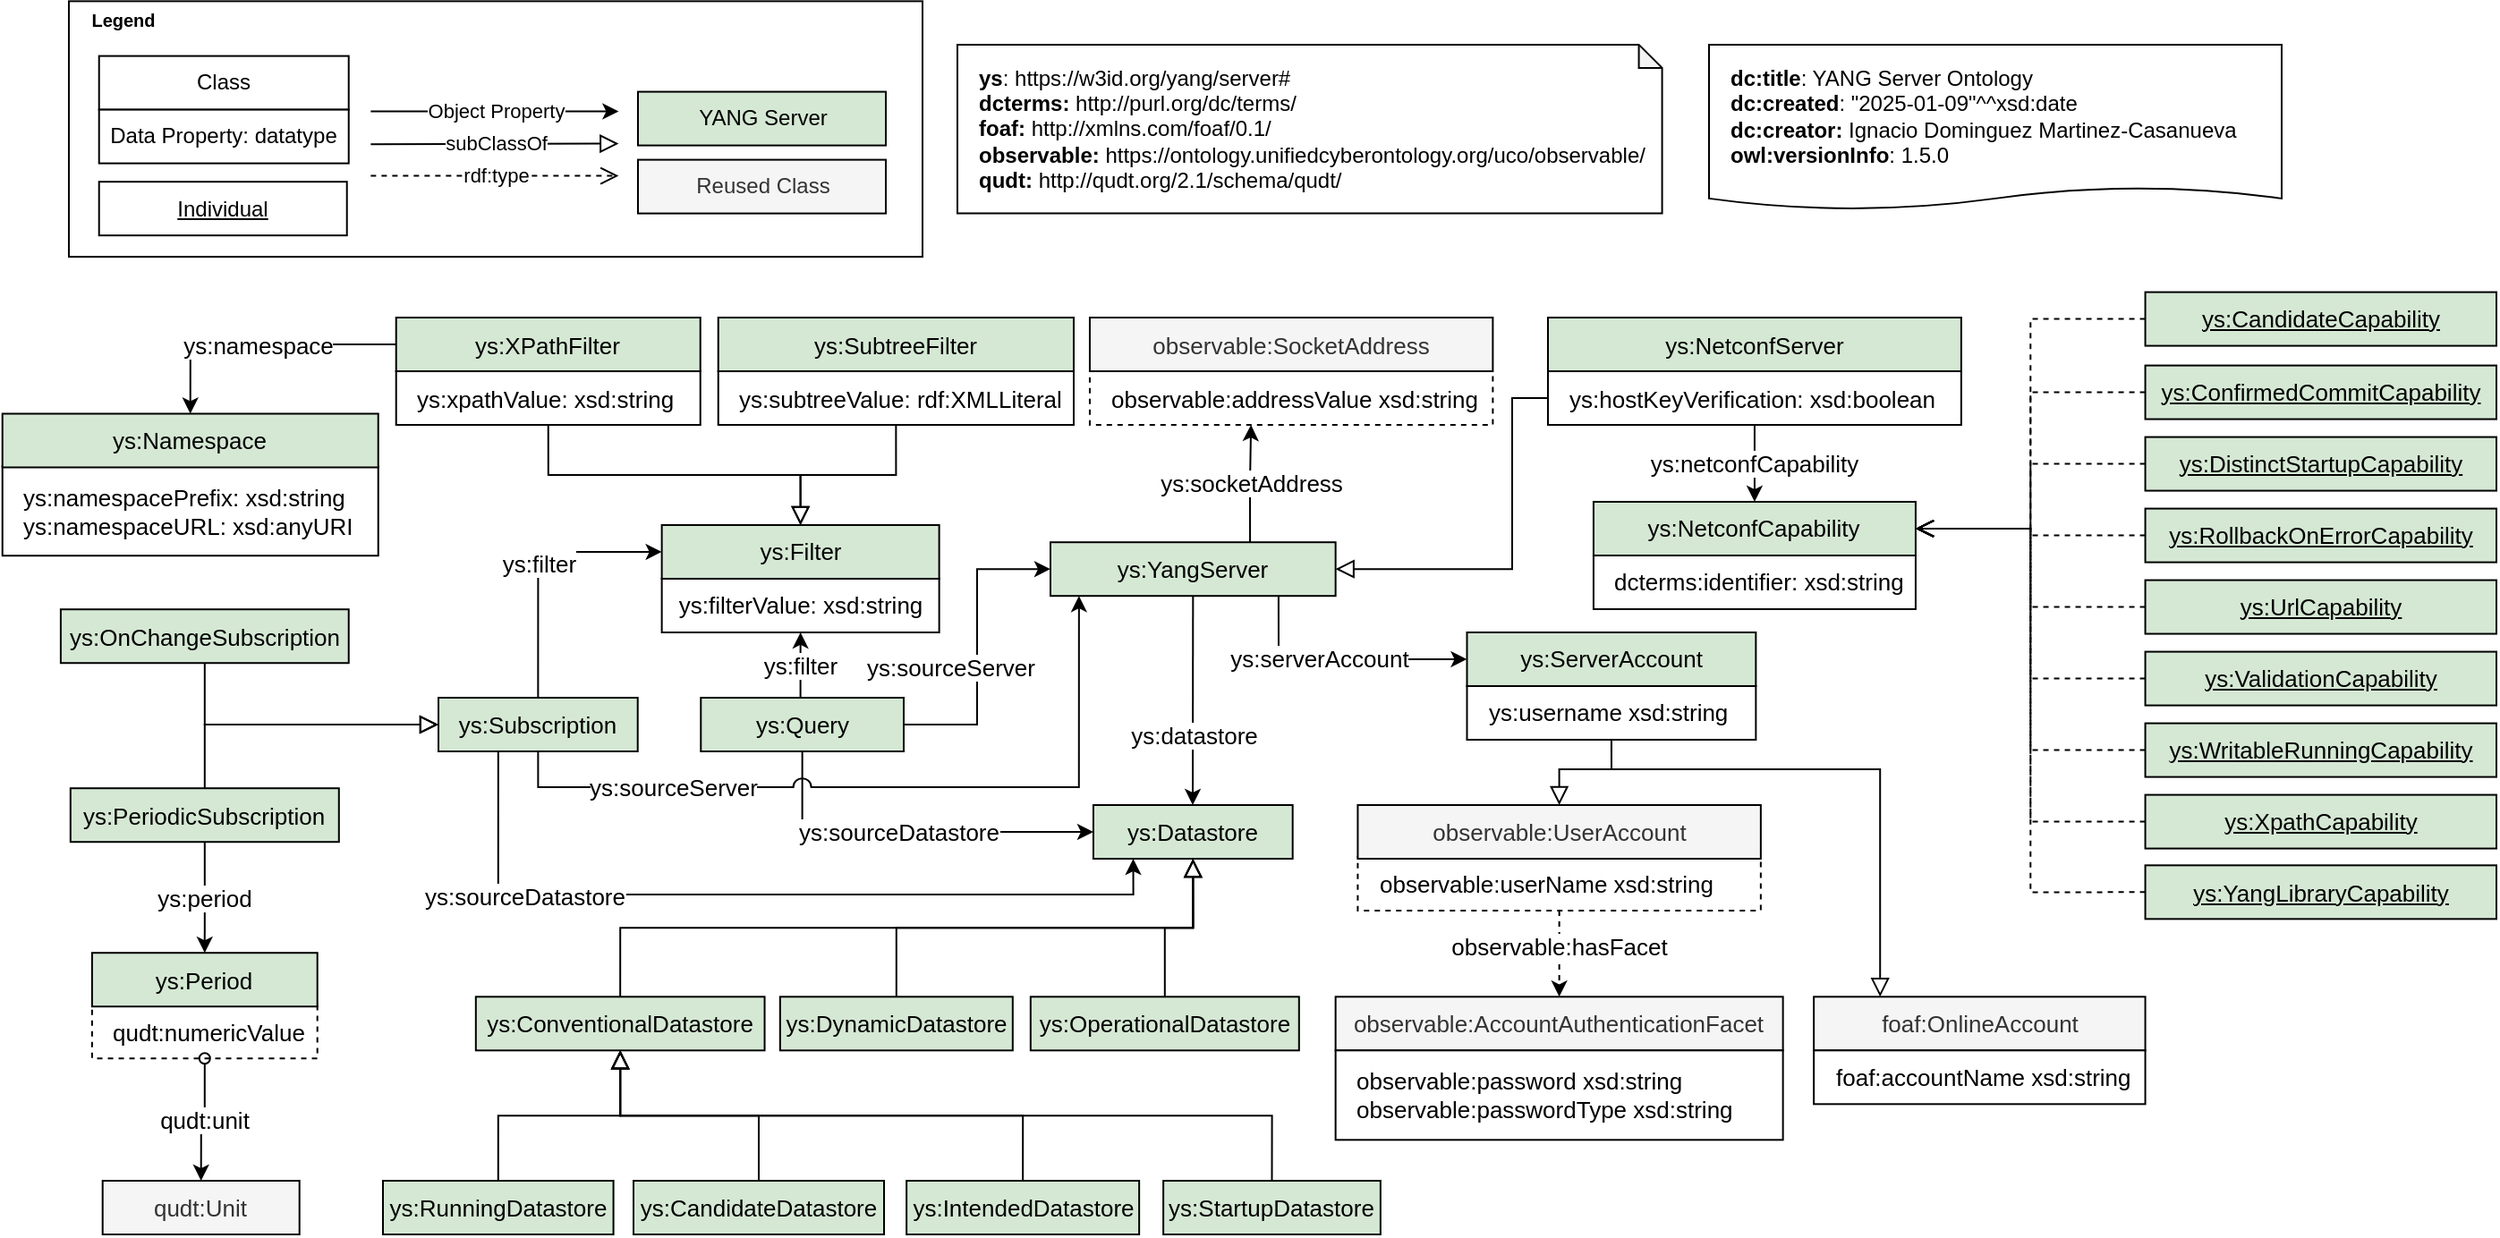<mxfile version="26.0.4" pages="2">
  <diagram id="pzp2v1ahhBAfOaCNUCo-" name="ontology">
    <mxGraphModel dx="954" dy="620" grid="1" gridSize="10" guides="1" tooltips="1" connect="1" arrows="1" fold="1" page="1" pageScale="1" pageWidth="850" pageHeight="1100" math="0" shadow="0">
      <root>
        <mxCell id="0" />
        <mxCell id="1" parent="0" />
        <mxCell id="oXwt1U74XXn5uIL4hFVP-4" value="ys:sourceDatastore" style="edgeStyle=orthogonalEdgeStyle;rounded=0;orthogonalLoop=1;jettySize=auto;html=1;exitX=0.3;exitY=1;exitDx=0;exitDy=0;entryX=0.2;entryY=1;entryDx=0;entryDy=0;fontSize=13;strokeColor=#000000;" parent="1" source="oXwt1U74XXn5uIL4hFVP-1" target="jV4g5ascm6t2pEnRygof-3" edge="1">
          <mxGeometry x="-0.583" y="-1" relative="1" as="geometry">
            <mxPoint x="625" y="474" as="sourcePoint" />
            <mxPoint x="789" y="499" as="targetPoint" />
            <mxPoint as="offset" />
          </mxGeometry>
        </mxCell>
        <mxCell id="xW2krMNUQVf9Xm74qsXm-1" value="" style="rounded=0;whiteSpace=wrap;html=1;rotation=90;fontFamily=Helvetica;" parent="1" vertex="1">
          <mxGeometry x="370.57" y="-136.4" width="142.85" height="477.01" as="geometry" />
        </mxCell>
        <mxCell id="xW2krMNUQVf9Xm74qsXm-2" value="YANG Server" style="rounded=0;whiteSpace=wrap;html=1;fillColor=#d5e8d4;strokeColor=#000000;fontFamily=Helvetica;" parent="1" vertex="1">
          <mxGeometry x="521.5" y="81.29" width="138.5" height="30" as="geometry" />
        </mxCell>
        <mxCell id="xW2krMNUQVf9Xm74qsXm-3" value="Class" style="rounded=0;whiteSpace=wrap;html=1;fontFamily=Helvetica;" parent="1" vertex="1">
          <mxGeometry x="220.36" y="61.3" width="139.5" height="30" as="geometry" />
        </mxCell>
        <mxCell id="xW2krMNUQVf9Xm74qsXm-4" value="Data Property: datatype" style="rounded=0;whiteSpace=wrap;html=1;fontFamily=Helvetica;" parent="1" vertex="1">
          <mxGeometry x="220.36" y="91.3" width="139.5" height="30" as="geometry" />
        </mxCell>
        <mxCell id="xW2krMNUQVf9Xm74qsXm-5" value="Object Property" style="endArrow=classic;html=1;rounded=0;labelPosition=right;verticalLabelPosition=bottom;align=center;verticalAlign=middle;fontFamily=Helvetica;" parent="1" edge="1">
          <mxGeometry width="50" height="50" relative="1" as="geometry">
            <mxPoint x="372.18" y="92.29" as="sourcePoint" />
            <mxPoint x="510.68" y="92.29" as="targetPoint" />
            <mxPoint as="offset" />
          </mxGeometry>
        </mxCell>
        <mxCell id="xW2krMNUQVf9Xm74qsXm-6" value="subClassOf" style="endArrow=block;html=1;fontColor=#000000;endFill=0;endSize=8;arcSize=0;rounded=0;fontFamily=Helvetica;" parent="1" edge="1">
          <mxGeometry width="50" height="50" relative="1" as="geometry">
            <mxPoint x="372.18" y="110.57" as="sourcePoint" />
            <mxPoint x="510.68" y="110.29" as="targetPoint" />
          </mxGeometry>
        </mxCell>
        <mxCell id="xW2krMNUQVf9Xm74qsXm-7" value="&lt;b style=&quot;font-size: 10px;&quot;&gt;&lt;font data-font-src=&quot;https://fonts.googleapis.com/css?family=Roboto+Condensed&quot;&gt;Legend&lt;/font&gt;&lt;/b&gt;" style="text;html=1;strokeColor=none;fillColor=none;align=center;verticalAlign=middle;whiteSpace=wrap;rounded=0;fontSize=10;fontFamily=Helvetica;" parent="1" vertex="1">
          <mxGeometry x="208.86" y="31.29" width="50" height="20" as="geometry" />
        </mxCell>
        <mxCell id="xW2krMNUQVf9Xm74qsXm-8" value="&lt;u&gt;Individual&lt;/u&gt;" style="rounded=0;whiteSpace=wrap;html=1;fontFamily=Helvetica;" parent="1" vertex="1">
          <mxGeometry x="220.36" y="131.59" width="138.5" height="30" as="geometry" />
        </mxCell>
        <mxCell id="xW2krMNUQVf9Xm74qsXm-9" value="&lt;div&gt;&lt;b&gt;dc:title&lt;/b&gt;: YANG Server Ontology&lt;br&gt;&lt;/div&gt;&lt;div&gt;&lt;b&gt;dc:created&lt;/b&gt;: &quot;2025-01-09&quot;^^xsd:date&lt;/div&gt;&lt;div&gt;&lt;b&gt;dc:creator:&lt;/b&gt;&amp;nbsp;Ignacio Dominguez Martinez-Casanueva&lt;br&gt;&lt;/div&gt;&lt;div&gt;&lt;b&gt;owl:versionInfo&lt;/b&gt;: 1.5.0&lt;br&gt;&lt;/div&gt;" style="shape=document;whiteSpace=wrap;html=1;boundedLbl=1;labelBackgroundColor=#ffffff;strokeColor=#000000;fontSize=12;fontColor=#000000;size=0.133;align=left;spacingLeft=10;" parent="1" vertex="1">
          <mxGeometry x="1120" y="54.95" width="320" height="92.11" as="geometry" />
        </mxCell>
        <mxCell id="xW2krMNUQVf9Xm74qsXm-10" value="Reused Class" style="rounded=0;whiteSpace=wrap;html=1;fillColor=#f5f5f5;strokeColor=#000000;fontFamily=Helvetica;fontColor=#333333;" parent="1" vertex="1">
          <mxGeometry x="521.5" y="119.3" width="138.5" height="30" as="geometry" />
        </mxCell>
        <mxCell id="xW2krMNUQVf9Xm74qsXm-11" value="&lt;div style=&quot;border-color: var(--border-color);&quot;&gt;&lt;b style=&quot;border-color: var(--border-color);&quot;&gt;ys&lt;/b&gt;:&amp;nbsp;&lt;span style=&quot;white-space: pre;&quot;&gt;&lt;font style=&quot;&quot; face=&quot;Helvetica&quot;&gt;https://w3id.org/yang/server#&lt;/font&gt;&lt;/span&gt;&lt;/div&gt;&lt;div style=&quot;border-color: var(--border-color);&quot;&gt;&lt;b style=&quot;background-color: initial; border-color: var(--border-color);&quot;&gt;dcterms:&amp;nbsp;&lt;/b&gt;&lt;span style=&quot;background-color: initial;&quot;&gt;http://purl.org/dc/terms/&lt;/span&gt;&lt;/div&gt;&lt;div style=&quot;border-color: var(--border-color);&quot;&gt;&lt;span style=&quot;background-color: initial;&quot;&gt;&lt;b&gt;foaf:&amp;nbsp;&lt;/b&gt;&lt;/span&gt;&lt;span style=&quot;background-color: transparent;&quot;&gt;http://xmlns.com/foaf/0.1/&lt;/span&gt;&lt;/div&gt;&lt;div style=&quot;border-color: var(--border-color);&quot;&gt;&lt;span style=&quot;background-color: initial;&quot;&gt;&lt;b&gt;observable:&amp;nbsp;&lt;/b&gt;&lt;/span&gt;&lt;span style=&quot;background-color: transparent;&quot;&gt;https://ontology.unifiedcyberontology.org/uco/observable/&lt;/span&gt;&lt;/div&gt;&lt;div style=&quot;border-color: var(--border-color);&quot;&gt;&lt;b&gt;qudt:&amp;nbsp;&lt;/b&gt;&lt;span style=&quot;white-space: pre;&quot;&gt;&lt;font face=&quot;Helvetica&quot;&gt;http://qudt.org/2.1/schema/qudt/&lt;/font&gt;&lt;/span&gt;&lt;/div&gt;&lt;b style=&quot;border-color: var(--border-color);&quot;&gt;&lt;div style=&quot;&quot;&gt;&lt;/div&gt;&lt;/b&gt;" style="shape=note;whiteSpace=wrap;html=1;backgroundOutline=1;darkOpacity=0.05;size=13;align=left;spacingLeft=10;" parent="1" vertex="1">
          <mxGeometry x="700" y="54.95" width="393.79" height="94.31" as="geometry" />
        </mxCell>
        <mxCell id="jV4g5ascm6t2pEnRygof-19" value="ys:datastore" style="edgeStyle=orthogonalEdgeStyle;rounded=0;orthogonalLoop=1;jettySize=auto;html=1;exitX=0.5;exitY=1;exitDx=0;exitDy=0;fontSize=13;strokeColor=#000000;" parent="1" source="xW2krMNUQVf9Xm74qsXm-14" target="jV4g5ascm6t2pEnRygof-3" edge="1">
          <mxGeometry x="0.324" relative="1" as="geometry">
            <mxPoint x="829.66" y="370.61" as="sourcePoint" />
            <mxPoint as="offset" />
          </mxGeometry>
        </mxCell>
        <mxCell id="rLvXFtibPCCZJAF0gzjr-12" value="ys:serverAccount" style="edgeStyle=orthogonalEdgeStyle;rounded=0;orthogonalLoop=1;jettySize=auto;html=1;exitX=0.8;exitY=1;exitDx=0;exitDy=0;entryX=0;entryY=0.5;entryDx=0;entryDy=0;strokeColor=#000000;align=center;verticalAlign=middle;fontFamily=Helvetica;fontSize=13;fontColor=default;labelBackgroundColor=default;endArrow=classic;" parent="1" source="xW2krMNUQVf9Xm74qsXm-14" target="rLvXFtibPCCZJAF0gzjr-9" edge="1">
          <mxGeometry x="-0.184" relative="1" as="geometry">
            <mxPoint as="offset" />
            <mxPoint x="877.456" y="370.61" as="sourcePoint" />
          </mxGeometry>
        </mxCell>
        <mxCell id="4AgIXxI4BRE_NWzC_vHS-5" value="ys:socketAddress" style="edgeStyle=orthogonalEdgeStyle;rounded=0;orthogonalLoop=1;jettySize=auto;html=1;exitX=0.7;exitY=0;exitDx=0;exitDy=0;entryX=0.4;entryY=1;entryDx=0;entryDy=0;strokeColor=#000000;align=center;verticalAlign=middle;fontFamily=Helvetica;fontSize=13;fontColor=default;labelBackgroundColor=default;endArrow=classic;" parent="1" source="xW2krMNUQVf9Xm74qsXm-14" target="4AgIXxI4BRE_NWzC_vHS-2" edge="1">
          <mxGeometry relative="1" as="geometry" />
        </mxCell>
        <mxCell id="xW2krMNUQVf9Xm74qsXm-14" value="ys:YangServer" style="rounded=0;whiteSpace=wrap;html=1;snapToPoint=1;points=[[0.1,0],[0.2,0],[0.3,0],[0.4,0],[0.5,0],[0.6,0],[0.7,0],[0.8,0],[0.9,0],[0,0.1],[0,0.3],[0,0.5],[0,0.7],[0,0.9],[0.1,1],[0.2,1],[0.3,1],[0.4,1],[0.5,1],[0.6,1],[0.7,1],[0.8,1],[0.9,1],[1,0.1],[1,0.3],[1,0.5],[1,0.7],[1,0.9]];fillColor=#d5e8d4;strokeColor=#000000;fontSize=13;" parent="1" vertex="1">
          <mxGeometry x="752" y="333.1" width="159.32" height="30" as="geometry" />
        </mxCell>
        <mxCell id="xW2krMNUQVf9Xm74qsXm-28" value="" style="endArrow=block;html=1;fontColor=#000099;endFill=0;entryX=1;entryY=0.5;entryDx=0;entryDy=0;endSize=8;arcSize=0;rounded=0;edgeStyle=orthogonalEdgeStyle;exitX=0;exitY=0.5;exitDx=0;exitDy=0;fontSize=13;strokeColor=#000000;" parent="1" source="jV4g5ascm6t2pEnRygof-1" target="xW2krMNUQVf9Xm74qsXm-14" edge="1">
          <mxGeometry width="50" height="50" relative="1" as="geometry">
            <mxPoint x="943.71" y="369.33" as="sourcePoint" />
            <mxPoint x="1099.71" y="416.33" as="targetPoint" />
            <Array as="points">
              <mxPoint x="1010" y="252" />
              <mxPoint x="1010" y="348" />
            </Array>
          </mxGeometry>
        </mxCell>
        <mxCell id="xW2krMNUQVf9Xm74qsXm-36" value="&lt;span style=&quot;color: rgb(0, 0, 0); font-size: 11px;&quot;&gt;rdf:type&lt;/span&gt;" style="endArrow=open;html=1;rounded=0;labelPosition=right;verticalLabelPosition=bottom;align=center;verticalAlign=middle;fontFamily=Helvetica;dashed=1;strokeColor=default;fontSize=8;fontColor=#000099;labelBackgroundColor=default;endFill=0;endSize=8;" parent="1" edge="1">
          <mxGeometry width="50" height="50" relative="1" as="geometry">
            <mxPoint x="372.18" y="128.29" as="sourcePoint" />
            <mxPoint x="510.68" y="128.29" as="targetPoint" />
            <mxPoint as="offset" />
          </mxGeometry>
        </mxCell>
        <mxCell id="heDRhFuer21fgATEcs1a-4" value="ys:netconfCapability" style="edgeStyle=orthogonalEdgeStyle;rounded=0;orthogonalLoop=1;jettySize=auto;html=1;exitX=0.5;exitY=1;exitDx=0;exitDy=0;entryX=0.5;entryY=0;entryDx=0;entryDy=0;fontSize=13;strokeColor=#000000;" parent="1" source="jV4g5ascm6t2pEnRygof-1" target="0p76iwh5f3bbjIwd35gd-2" edge="1">
          <mxGeometry relative="1" as="geometry">
            <Array as="points" />
            <mxPoint as="offset" />
            <mxPoint x="1041.86" y="366.57" as="sourcePoint" />
            <mxPoint x="1096.89" y="260.24" as="targetPoint" />
          </mxGeometry>
        </mxCell>
        <mxCell id="jV4g5ascm6t2pEnRygof-1" value="&lt;div style=&quot;font-size: 13px;&quot;&gt;ys:hostKeyVerification: xsd:boolean&lt;/div&gt;" style="rounded=0;whiteSpace=wrap;html=1;snapToPoint=1;points=[[0.1,0],[0.2,0],[0.3,0],[0.4,0],[0.5,0],[0.6,0],[0.7,0],[0.8,0],[0.9,0],[0,0.1],[0,0.3],[0,0.5],[0,0.7],[0,0.9],[0.1,1],[0.2,1],[0.3,1],[0.4,1],[0.5,1],[0.6,1],[0.7,1],[0.8,1],[0.9,1],[1,0.1],[1,0.3],[1,0.5],[1,0.7],[1,0.9]];align=left;spacingLeft=10;fontSize=13;strokeColor=#000000;" parent="1" vertex="1">
          <mxGeometry x="1030" y="237.5" width="230.94" height="30" as="geometry" />
        </mxCell>
        <mxCell id="xW2krMNUQVf9Xm74qsXm-32" value="ys:NetconfServer" style="rounded=0;whiteSpace=wrap;html=1;snapToPoint=1;points=[[0.1,0],[0.2,0],[0.3,0],[0.4,0],[0.5,0],[0.6,0],[0.7,0],[0.8,0],[0.9,0],[0,0.1],[0,0.3],[0,0.5],[0,0.7],[0,0.9],[0.1,1],[0.2,1],[0.3,1],[0.4,1],[0.5,1],[0.6,1],[0.7,1],[0.8,1],[0.9,1],[1,0.1],[1,0.3],[1,0.5],[1,0.7],[1,0.9]];fillColor=#d5e8d4;strokeColor=#000000;fontSize=13;" parent="1" vertex="1">
          <mxGeometry x="1030" y="207.51" width="230.94" height="30" as="geometry" />
        </mxCell>
        <mxCell id="jV4g5ascm6t2pEnRygof-3" value="ys:Datastore" style="rounded=0;whiteSpace=wrap;html=1;snapToPoint=1;points=[[0.1,0],[0.2,0],[0.3,0],[0.4,0],[0.5,0],[0.6,0],[0.7,0],[0.8,0],[0.9,0],[0,0.1],[0,0.3],[0,0.5],[0,0.7],[0,0.9],[0.1,1],[0.2,1],[0.3,1],[0.4,1],[0.5,1],[0.6,1],[0.7,1],[0.8,1],[0.9,1],[1,0.1],[1,0.3],[1,0.5],[1,0.7],[1,0.9]];fillColor=#d5e8d4;strokeColor=#000000;fontSize=13;" parent="1" vertex="1">
          <mxGeometry x="775.98" y="480" width="111.36" height="30" as="geometry" />
        </mxCell>
        <mxCell id="jV4g5ascm6t2pEnRygof-4" value="ys:DynamicDatastore" style="rounded=0;whiteSpace=wrap;html=1;snapToPoint=1;points=[[0.1,0],[0.2,0],[0.3,0],[0.4,0],[0.5,0],[0.6,0],[0.7,0],[0.8,0],[0.9,0],[0,0.1],[0,0.3],[0,0.5],[0,0.7],[0,0.9],[0.1,1],[0.2,1],[0.3,1],[0.4,1],[0.5,1],[0.6,1],[0.7,1],[0.8,1],[0.9,1],[1,0.1],[1,0.3],[1,0.5],[1,0.7],[1,0.9]];fillColor=#d5e8d4;strokeColor=#000000;fontSize=13;" parent="1" vertex="1">
          <mxGeometry x="600.91" y="587.16" width="130" height="30" as="geometry" />
        </mxCell>
        <mxCell id="jV4g5ascm6t2pEnRygof-5" value="ys:ConventionalDatastore" style="rounded=0;whiteSpace=wrap;html=1;snapToPoint=1;points=[[0.1,0],[0.2,0],[0.3,0],[0.4,0],[0.5,0],[0.6,0],[0.7,0],[0.8,0],[0.9,0],[0,0.1],[0,0.3],[0,0.5],[0,0.7],[0,0.9],[0.1,1],[0.2,1],[0.3,1],[0.4,1],[0.5,1],[0.6,1],[0.7,1],[0.8,1],[0.9,1],[1,0.1],[1,0.3],[1,0.5],[1,0.7],[1,0.9]];fillColor=#d5e8d4;strokeColor=#000000;fontSize=13;" parent="1" vertex="1">
          <mxGeometry x="430.91" y="587.16" width="161.36" height="30" as="geometry" />
        </mxCell>
        <mxCell id="jV4g5ascm6t2pEnRygof-6" value="ys:RunningDatastore" style="rounded=0;whiteSpace=wrap;html=1;snapToPoint=1;points=[[0.1,0],[0.2,0],[0.3,0],[0.4,0],[0.5,0],[0.6,0],[0.7,0],[0.8,0],[0.9,0],[0,0.1],[0,0.3],[0,0.5],[0,0.7],[0,0.9],[0.1,1],[0.2,1],[0.3,1],[0.4,1],[0.5,1],[0.6,1],[0.7,1],[0.8,1],[0.9,1],[1,0.1],[1,0.3],[1,0.5],[1,0.7],[1,0.9]];fillColor=#d5e8d4;strokeColor=#000000;fontSize=13;" parent="1" vertex="1">
          <mxGeometry x="379.0" y="690" width="128.79" height="30" as="geometry" />
        </mxCell>
        <mxCell id="jV4g5ascm6t2pEnRygof-7" value="ys:IntendedDatastore" style="rounded=0;whiteSpace=wrap;html=1;snapToPoint=1;points=[[0.1,0],[0.2,0],[0.3,0],[0.4,0],[0.5,0],[0.6,0],[0.7,0],[0.8,0],[0.9,0],[0,0.1],[0,0.3],[0,0.5],[0,0.7],[0,0.9],[0.1,1],[0.2,1],[0.3,1],[0.4,1],[0.5,1],[0.6,1],[0.7,1],[0.8,1],[0.9,1],[1,0.1],[1,0.3],[1,0.5],[1,0.7],[1,0.9]];fillColor=#d5e8d4;strokeColor=#000000;fontSize=13;" parent="1" vertex="1">
          <mxGeometry x="671.57" y="690" width="130" height="30" as="geometry" />
        </mxCell>
        <mxCell id="jV4g5ascm6t2pEnRygof-8" value="ys:CandidateDatastore" style="rounded=0;whiteSpace=wrap;html=1;snapToPoint=1;points=[[0.1,0],[0.2,0],[0.3,0],[0.4,0],[0.5,0],[0.6,0],[0.7,0],[0.8,0],[0.9,0],[0,0.1],[0,0.3],[0,0.5],[0,0.7],[0,0.9],[0.1,1],[0.2,1],[0.3,1],[0.4,1],[0.5,1],[0.6,1],[0.7,1],[0.8,1],[0.9,1],[1,0.1],[1,0.3],[1,0.5],[1,0.7],[1,0.9]];fillColor=#d5e8d4;strokeColor=#000000;fontSize=13;" parent="1" vertex="1">
          <mxGeometry x="519.0" y="690" width="140" height="30" as="geometry" />
        </mxCell>
        <mxCell id="jV4g5ascm6t2pEnRygof-9" value="ys:StartupDatastore" style="rounded=0;whiteSpace=wrap;html=1;snapToPoint=1;points=[[0.1,0],[0.2,0],[0.3,0],[0.4,0],[0.5,0],[0.6,0],[0.7,0],[0.8,0],[0.9,0],[0,0.1],[0,0.3],[0,0.5],[0,0.7],[0,0.9],[0.1,1],[0.2,1],[0.3,1],[0.4,1],[0.5,1],[0.6,1],[0.7,1],[0.8,1],[0.9,1],[1,0.1],[1,0.3],[1,0.5],[1,0.7],[1,0.9]];fillColor=#d5e8d4;strokeColor=#000000;fontSize=13;" parent="1" vertex="1">
          <mxGeometry x="815.07" y="690" width="121.36" height="30" as="geometry" />
        </mxCell>
        <mxCell id="jV4g5ascm6t2pEnRygof-11" value="ys:OperationalDatastore" style="rounded=0;whiteSpace=wrap;html=1;snapToPoint=1;points=[[0.1,0],[0.2,0],[0.3,0],[0.4,0],[0.5,0],[0.6,0],[0.7,0],[0.8,0],[0.9,0],[0,0.1],[0,0.3],[0,0.5],[0,0.7],[0,0.9],[0.1,1],[0.2,1],[0.3,1],[0.4,1],[0.5,1],[0.6,1],[0.7,1],[0.8,1],[0.9,1],[1,0.1],[1,0.3],[1,0.5],[1,0.7],[1,0.9]];fillColor=#d5e8d4;strokeColor=#000000;fontSize=13;" parent="1" vertex="1">
          <mxGeometry x="740.91" y="587.16" width="150" height="30" as="geometry" />
        </mxCell>
        <mxCell id="jV4g5ascm6t2pEnRygof-12" value="" style="endArrow=block;html=1;fontColor=#000000;endFill=0;endSize=8;arcSize=0;rounded=0;fontFamily=Helvetica;entryX=0.5;entryY=1;entryDx=0;entryDy=0;exitX=0.5;exitY=0;exitDx=0;exitDy=0;edgeStyle=orthogonalEdgeStyle;fontSize=13;strokeColor=#000000;" parent="1" source="jV4g5ascm6t2pEnRygof-5" target="jV4g5ascm6t2pEnRygof-3" edge="1">
          <mxGeometry width="50" height="50" relative="1" as="geometry">
            <mxPoint x="498.93" y="507.43" as="sourcePoint" />
            <mxPoint x="637.43" y="507.15" as="targetPoint" />
          </mxGeometry>
        </mxCell>
        <mxCell id="jV4g5ascm6t2pEnRygof-13" value="" style="endArrow=block;html=1;fontColor=#000000;endFill=0;endSize=8;arcSize=0;rounded=0;fontFamily=Helvetica;entryX=0.5;entryY=1;entryDx=0;entryDy=0;exitX=0.5;exitY=0;exitDx=0;exitDy=0;edgeStyle=orthogonalEdgeStyle;fontSize=13;strokeColor=#000000;" parent="1" source="jV4g5ascm6t2pEnRygof-4" target="jV4g5ascm6t2pEnRygof-3" edge="1">
          <mxGeometry width="50" height="50" relative="1" as="geometry">
            <mxPoint x="766" y="577" as="sourcePoint" />
            <mxPoint x="844" y="530" as="targetPoint" />
          </mxGeometry>
        </mxCell>
        <mxCell id="jV4g5ascm6t2pEnRygof-14" value="" style="endArrow=block;html=1;fontColor=#000000;endFill=0;endSize=8;arcSize=0;rounded=0;fontFamily=Helvetica;entryX=0.5;entryY=1;entryDx=0;entryDy=0;exitX=0.5;exitY=0;exitDx=0;exitDy=0;edgeStyle=orthogonalEdgeStyle;fontSize=13;strokeColor=#000000;" parent="1" source="jV4g5ascm6t2pEnRygof-11" target="jV4g5ascm6t2pEnRygof-3" edge="1">
          <mxGeometry width="50" height="50" relative="1" as="geometry">
            <mxPoint x="925" y="577" as="sourcePoint" />
            <mxPoint x="844" y="530" as="targetPoint" />
          </mxGeometry>
        </mxCell>
        <mxCell id="jV4g5ascm6t2pEnRygof-15" value="" style="endArrow=block;html=1;fontColor=#000000;endFill=0;endSize=8;arcSize=0;rounded=0;fontFamily=Helvetica;entryX=0.5;entryY=1;entryDx=0;entryDy=0;exitX=0.5;exitY=0;exitDx=0;exitDy=0;edgeStyle=orthogonalEdgeStyle;fontSize=13;strokeColor=#000000;" parent="1" source="jV4g5ascm6t2pEnRygof-6" target="jV4g5ascm6t2pEnRygof-5" edge="1">
          <mxGeometry width="50" height="50" relative="1" as="geometry">
            <mxPoint x="930.91" y="597" as="sourcePoint" />
            <mxPoint x="704.91" y="550" as="targetPoint" />
          </mxGeometry>
        </mxCell>
        <mxCell id="jV4g5ascm6t2pEnRygof-16" value="" style="endArrow=block;html=1;fontColor=#000000;endFill=0;endSize=8;arcSize=0;rounded=0;fontFamily=Helvetica;exitX=0.5;exitY=0;exitDx=0;exitDy=0;edgeStyle=orthogonalEdgeStyle;entryX=0.5;entryY=1;entryDx=0;entryDy=0;fontSize=13;strokeColor=#000000;" parent="1" source="jV4g5ascm6t2pEnRygof-8" target="jV4g5ascm6t2pEnRygof-5" edge="1">
          <mxGeometry width="50" height="50" relative="1" as="geometry">
            <mxPoint x="446.91" y="680" as="sourcePoint" />
            <mxPoint x="640.91" y="630" as="targetPoint" />
          </mxGeometry>
        </mxCell>
        <mxCell id="jV4g5ascm6t2pEnRygof-17" value="" style="endArrow=block;html=1;fontColor=#000000;endFill=0;endSize=8;arcSize=0;rounded=0;fontFamily=Helvetica;exitX=0.5;exitY=0;exitDx=0;exitDy=0;edgeStyle=orthogonalEdgeStyle;entryX=0.5;entryY=1;entryDx=0;entryDy=0;fontSize=13;strokeColor=#000000;" parent="1" source="jV4g5ascm6t2pEnRygof-7" target="jV4g5ascm6t2pEnRygof-5" edge="1">
          <mxGeometry width="50" height="50" relative="1" as="geometry">
            <mxPoint x="603.91" y="680" as="sourcePoint" />
            <mxPoint x="626.91" y="627" as="targetPoint" />
          </mxGeometry>
        </mxCell>
        <mxCell id="jV4g5ascm6t2pEnRygof-18" value="" style="endArrow=block;html=1;fontColor=#000000;endFill=0;endSize=8;arcSize=0;rounded=0;fontFamily=Helvetica;exitX=0.5;exitY=0;exitDx=0;exitDy=0;edgeStyle=orthogonalEdgeStyle;entryX=0.5;entryY=1;entryDx=0;entryDy=0;fontSize=13;strokeColor=#000000;" parent="1" source="jV4g5ascm6t2pEnRygof-9" target="jV4g5ascm6t2pEnRygof-5" edge="1">
          <mxGeometry width="50" height="50" relative="1" as="geometry">
            <mxPoint x="752.91" y="680" as="sourcePoint" />
            <mxPoint x="626.91" y="627" as="targetPoint" />
          </mxGeometry>
        </mxCell>
        <mxCell id="ttUUddj0Ld-d2ad8G4DE-4" value="ys:filter" style="edgeStyle=orthogonalEdgeStyle;rounded=0;orthogonalLoop=1;jettySize=auto;html=1;exitX=0.5;exitY=0;exitDx=0;exitDy=0;entryX=0.5;entryY=1;entryDx=0;entryDy=0;fontSize=13;strokeColor=#000000;" parent="1" source="ttUUddj0Ld-d2ad8G4DE-1" target="5HK7wk3mbqAfFXfDV9It-1" edge="1">
          <mxGeometry relative="1" as="geometry" />
        </mxCell>
        <mxCell id="ttUUddj0Ld-d2ad8G4DE-5" value="ys:sourceDatastore" style="edgeStyle=orthogonalEdgeStyle;rounded=0;orthogonalLoop=1;jettySize=auto;html=1;exitX=0.5;exitY=1;exitDx=0;exitDy=0;entryX=0;entryY=0.5;entryDx=0;entryDy=0;fontSize=13;strokeColor=#000000;" parent="1" source="ttUUddj0Ld-d2ad8G4DE-1" target="jV4g5ascm6t2pEnRygof-3" edge="1">
          <mxGeometry relative="1" as="geometry">
            <Array as="points">
              <mxPoint x="615" y="500" />
            </Array>
          </mxGeometry>
        </mxCell>
        <mxCell id="ttUUddj0Ld-d2ad8G4DE-10" value="ys:sourceServer" style="edgeStyle=orthogonalEdgeStyle;rounded=0;orthogonalLoop=1;jettySize=auto;html=1;exitX=1;exitY=0.5;exitDx=0;exitDy=0;entryX=0;entryY=0.5;entryDx=0;entryDy=0;fontSize=13;strokeColor=#000000;" parent="1" source="ttUUddj0Ld-d2ad8G4DE-1" target="xW2krMNUQVf9Xm74qsXm-14" edge="1">
          <mxGeometry x="-0.138" y="15" relative="1" as="geometry">
            <mxPoint as="offset" />
          </mxGeometry>
        </mxCell>
        <mxCell id="ttUUddj0Ld-d2ad8G4DE-1" value="ys:Query" style="rounded=0;whiteSpace=wrap;html=1;snapToPoint=1;points=[[0.1,0],[0.2,0],[0.3,0],[0.4,0],[0.5,0],[0.6,0],[0.7,0],[0.8,0],[0.9,0],[0,0.1],[0,0.3],[0,0.5],[0,0.7],[0,0.9],[0.1,1],[0.2,1],[0.3,1],[0.4,1],[0.5,1],[0.6,1],[0.7,1],[0.8,1],[0.9,1],[1,0.1],[1,0.3],[1,0.5],[1,0.7],[1,0.9]];fillColor=#d5e8d4;strokeColor=#000000;fontSize=13;" parent="1" vertex="1">
          <mxGeometry x="556.64" y="420" width="113.36" height="30" as="geometry" />
        </mxCell>
        <mxCell id="ttUUddj0Ld-d2ad8G4DE-8" value="ys:xpathValue: xsd:string" style="rounded=0;whiteSpace=wrap;html=1;snapToPoint=1;points=[[0.1,0],[0.2,0],[0.3,0],[0.4,0],[0.5,0],[0.6,0],[0.7,0],[0.8,0],[0.9,0],[0,0.1],[0,0.3],[0,0.5],[0,0.7],[0,0.9],[0.1,1],[0.2,1],[0.3,1],[0.4,1],[0.5,1],[0.6,1],[0.7,1],[0.8,1],[0.9,1],[1,0.1],[1,0.3],[1,0.5],[1,0.7],[1,0.9]];align=left;spacingLeft=10;fontSize=13;strokeColor=#000000;" parent="1" vertex="1">
          <mxGeometry x="386.36" y="237.51" width="170" height="30" as="geometry" />
        </mxCell>
        <mxCell id="ttUUddj0Ld-d2ad8G4DE-9" value="ys:subtreeValue: rdf:XMLLiteral" style="rounded=0;whiteSpace=wrap;html=1;snapToPoint=1;points=[[0.1,0],[0.2,0],[0.3,0],[0.4,0],[0.5,0],[0.6,0],[0.7,0],[0.8,0],[0.9,0],[0,0.1],[0,0.3],[0,0.5],[0,0.7],[0,0.9],[0.1,1],[0.2,1],[0.3,1],[0.4,1],[0.5,1],[0.6,1],[0.7,1],[0.8,1],[0.9,1],[1,0.1],[1,0.3],[1,0.5],[1,0.7],[1,0.9]];align=left;spacingLeft=10;fontSize=13;strokeColor=#000000;" parent="1" vertex="1">
          <mxGeometry x="566.36" y="237.51" width="198.64" height="30" as="geometry" />
        </mxCell>
        <mxCell id="ttUUddj0Ld-d2ad8G4DE-7" value="ys:SubtreeFilter" style="rounded=0;whiteSpace=wrap;html=1;snapToPoint=1;points=[[0.1,0],[0.2,0],[0.3,0],[0.4,0],[0.5,0],[0.6,0],[0.7,0],[0.8,0],[0.9,0],[0,0.1],[0,0.3],[0,0.5],[0,0.7],[0,0.9],[0.1,1],[0.2,1],[0.3,1],[0.4,1],[0.5,1],[0.6,1],[0.7,1],[0.8,1],[0.9,1],[1,0.1],[1,0.3],[1,0.5],[1,0.7],[1,0.9]];fillColor=#d5e8d4;strokeColor=#000000;fontSize=13;" parent="1" vertex="1">
          <mxGeometry x="566.36" y="207.51" width="198.64" height="30" as="geometry" />
        </mxCell>
        <mxCell id="bN98talkxuC1FAq8QvZE-4" value="ys:namespace" style="edgeStyle=orthogonalEdgeStyle;rounded=0;orthogonalLoop=1;jettySize=auto;html=1;exitX=0;exitY=0.5;exitDx=0;exitDy=0;entryX=0.5;entryY=0;entryDx=0;entryDy=0;fontSize=13;strokeColor=#000000;" parent="1" source="ttUUddj0Ld-d2ad8G4DE-6" target="bN98talkxuC1FAq8QvZE-1" edge="1">
          <mxGeometry relative="1" as="geometry">
            <mxPoint x="306.36" y="247.51" as="targetPoint" />
            <Array as="points">
              <mxPoint x="271.36" y="222.51" />
            </Array>
          </mxGeometry>
        </mxCell>
        <mxCell id="ttUUddj0Ld-d2ad8G4DE-6" value="ys:XPathFilter" style="rounded=0;whiteSpace=wrap;html=1;snapToPoint=1;points=[[0.1,0],[0.2,0],[0.3,0],[0.4,0],[0.5,0],[0.6,0],[0.7,0],[0.8,0],[0.9,0],[0,0.1],[0,0.3],[0,0.5],[0,0.7],[0,0.9],[0.1,1],[0.2,1],[0.3,1],[0.4,1],[0.5,1],[0.6,1],[0.7,1],[0.8,1],[0.9,1],[1,0.1],[1,0.3],[1,0.5],[1,0.7],[1,0.9]];fillColor=#d5e8d4;strokeColor=#000000;fontSize=13;" parent="1" vertex="1">
          <mxGeometry x="386.36" y="207.51" width="170" height="30" as="geometry" />
        </mxCell>
        <mxCell id="ttUUddj0Ld-d2ad8G4DE-11" value="" style="endArrow=block;html=1;fontColor=#000000;endFill=0;endSize=8;arcSize=0;rounded=0;fontFamily=Helvetica;entryX=0.5;entryY=0;entryDx=0;entryDy=0;exitX=0.5;exitY=1;exitDx=0;exitDy=0;edgeStyle=orthogonalEdgeStyle;fontSize=13;strokeColor=#000000;" parent="1" source="ttUUddj0Ld-d2ad8G4DE-8" target="ttUUddj0Ld-d2ad8G4DE-3" edge="1">
          <mxGeometry width="50" height="50" relative="1" as="geometry">
            <mxPoint x="1046.07" y="577" as="sourcePoint" />
            <mxPoint x="621.75" y="324.6" as="targetPoint" />
          </mxGeometry>
        </mxCell>
        <mxCell id="ttUUddj0Ld-d2ad8G4DE-12" value="" style="endArrow=block;html=1;fontColor=#000000;endFill=0;endSize=8;arcSize=0;rounded=0;fontFamily=Helvetica;entryX=0.5;entryY=0;entryDx=0;entryDy=0;exitX=0.5;exitY=1;exitDx=0;exitDy=0;edgeStyle=orthogonalEdgeStyle;fontSize=13;strokeColor=#000000;" parent="1" source="ttUUddj0Ld-d2ad8G4DE-9" target="ttUUddj0Ld-d2ad8G4DE-3" edge="1">
          <mxGeometry width="50" height="50" relative="1" as="geometry">
            <mxPoint x="601.07" y="265" as="sourcePoint" />
            <mxPoint x="621.75" y="324.6" as="targetPoint" />
          </mxGeometry>
        </mxCell>
        <mxCell id="5HK7wk3mbqAfFXfDV9It-1" value="ys:filterValue: xsd:string" style="rounded=0;whiteSpace=wrap;html=1;snapToPoint=1;points=[[0.1,0],[0.2,0],[0.3,0],[0.4,0],[0.5,0],[0.6,0],[0.7,0],[0.8,0],[0.9,0],[0,0.1],[0,0.3],[0,0.5],[0,0.7],[0,0.9],[0.1,1],[0.2,1],[0.3,1],[0.4,1],[0.5,1],[0.6,1],[0.7,1],[0.8,1],[0.9,1],[1,0.1],[1,0.3],[1,0.5],[1,0.7],[1,0.9]];align=center;spacingLeft=0;spacing=0;fontSize=13;strokeColor=#000000;" parent="1" vertex="1">
          <mxGeometry x="534.82" y="353.49" width="155" height="30" as="geometry" />
        </mxCell>
        <mxCell id="ttUUddj0Ld-d2ad8G4DE-3" value="ys:Filter" style="rounded=0;whiteSpace=wrap;html=1;snapToPoint=1;points=[[0.1,0],[0.2,0],[0.3,0],[0.4,0],[0.5,0],[0.6,0],[0.7,0],[0.8,0],[0.9,0],[0,0.1],[0,0.3],[0,0.5],[0,0.7],[0,0.9],[0.1,1],[0.2,1],[0.3,1],[0.4,1],[0.5,1],[0.6,1],[0.7,1],[0.8,1],[0.9,1],[1,0.1],[1,0.3],[1,0.5],[1,0.7],[1,0.9]];fillColor=#d5e8d4;strokeColor=#000000;fontSize=13;" parent="1" vertex="1">
          <mxGeometry x="534.82" y="323.49" width="155" height="30" as="geometry" />
        </mxCell>
        <mxCell id="0p76iwh5f3bbjIwd35gd-1" value="&lt;div style=&quot;font-size: 13px;&quot;&gt;dcterms:identifier: xsd:string&lt;/div&gt;" style="rounded=0;whiteSpace=wrap;html=1;snapToPoint=1;points=[[0.1,0],[0.2,0],[0.3,0],[0.4,0],[0.5,0],[0.6,0],[0.7,0],[0.8,0],[0.9,0],[0,0.1],[0,0.3],[0,0.5],[0,0.7],[0,0.9],[0.1,1],[0.2,1],[0.3,1],[0.4,1],[0.5,1],[0.6,1],[0.7,1],[0.8,1],[0.9,1],[1,0.1],[1,0.3],[1,0.5],[1,0.7],[1,0.9]];align=left;spacingLeft=10;fontSize=13;strokeColor=#000000;" parent="1" vertex="1">
          <mxGeometry x="1055.47" y="340.49" width="180" height="30" as="geometry" />
        </mxCell>
        <mxCell id="0p76iwh5f3bbjIwd35gd-2" value="ys:NetconfCapability" style="rounded=0;whiteSpace=wrap;html=1;snapToPoint=1;points=[[0.1,0],[0.2,0],[0.3,0],[0.4,0],[0.5,0],[0.6,0],[0.7,0],[0.8,0],[0.9,0],[0,0.1],[0,0.3],[0,0.5],[0,0.7],[0,0.9],[0.1,1],[0.2,1],[0.3,1],[0.4,1],[0.5,1],[0.6,1],[0.7,1],[0.8,1],[0.9,1],[1,0.1],[1,0.3],[1,0.5],[1,0.7],[1,0.9]];fillColor=#d5e8d4;strokeColor=#000000;fontSize=13;" parent="1" vertex="1">
          <mxGeometry x="1055.47" y="310.49" width="180" height="30" as="geometry" />
        </mxCell>
        <mxCell id="0p76iwh5f3bbjIwd35gd-3" value="&lt;u style=&quot;font-size: 13px;&quot;&gt;ys:WritableRunningCapability&lt;/u&gt;" style="rounded=0;whiteSpace=wrap;html=1;snapToPoint=1;points=[[0.1,0],[0.2,0],[0.3,0],[0.4,0],[0.5,0],[0.6,0],[0.7,0],[0.8,0],[0.9,0],[0,0.1],[0,0.3],[0,0.5],[0,0.7],[0,0.9],[0.1,1],[0.2,1],[0.3,1],[0.4,1],[0.5,1],[0.6,1],[0.7,1],[0.8,1],[0.9,1],[1,0.1],[1,0.3],[1,0.5],[1,0.7],[1,0.9]];fillColor=#d5e8d4;strokeColor=#000000;fontSize=13;" parent="1" vertex="1">
          <mxGeometry x="1363.78" y="434.29" width="196.22" height="30" as="geometry" />
        </mxCell>
        <mxCell id="0p76iwh5f3bbjIwd35gd-4" value="&lt;u style=&quot;font-size: 13px;&quot;&gt;ys:CandidateCapability&lt;/u&gt;" style="rounded=0;whiteSpace=wrap;html=1;snapToPoint=1;points=[[0.1,0],[0.2,0],[0.3,0],[0.4,0],[0.5,0],[0.6,0],[0.7,0],[0.8,0],[0.9,0],[0,0.1],[0,0.3],[0,0.5],[0,0.7],[0,0.9],[0.1,1],[0.2,1],[0.3,1],[0.4,1],[0.5,1],[0.6,1],[0.7,1],[0.8,1],[0.9,1],[1,0.1],[1,0.3],[1,0.5],[1,0.7],[1,0.9]];fillColor=#d5e8d4;strokeColor=#000000;fontSize=13;" parent="1" vertex="1">
          <mxGeometry x="1363.78" y="193.29" width="196.22" height="30" as="geometry" />
        </mxCell>
        <mxCell id="0p76iwh5f3bbjIwd35gd-5" value="&lt;u style=&quot;font-size: 13px;&quot;&gt;ys:ConfirmedCommitCapability&lt;/u&gt;" style="rounded=0;whiteSpace=wrap;html=1;snapToPoint=1;points=[[0.1,0],[0.2,0],[0.3,0],[0.4,0],[0.5,0],[0.6,0],[0.7,0],[0.8,0],[0.9,0],[0,0.1],[0,0.3],[0,0.5],[0,0.7],[0,0.9],[0.1,1],[0.2,1],[0.3,1],[0.4,1],[0.5,1],[0.6,1],[0.7,1],[0.8,1],[0.9,1],[1,0.1],[1,0.3],[1,0.5],[1,0.7],[1,0.9]];fillColor=#d5e8d4;strokeColor=#000000;fontSize=13;" parent="1" vertex="1">
          <mxGeometry x="1363.78" y="234.29" width="196.22" height="30" as="geometry" />
        </mxCell>
        <mxCell id="0p76iwh5f3bbjIwd35gd-6" value="&lt;u style=&quot;font-size: 13px;&quot;&gt;ys:DistinctStartupCapability&lt;/u&gt;" style="rounded=0;whiteSpace=wrap;html=1;snapToPoint=1;points=[[0.1,0],[0.2,0],[0.3,0],[0.4,0],[0.5,0],[0.6,0],[0.7,0],[0.8,0],[0.9,0],[0,0.1],[0,0.3],[0,0.5],[0,0.7],[0,0.9],[0.1,1],[0.2,1],[0.3,1],[0.4,1],[0.5,1],[0.6,1],[0.7,1],[0.8,1],[0.9,1],[1,0.1],[1,0.3],[1,0.5],[1,0.7],[1,0.9]];fillColor=#d5e8d4;strokeColor=#000000;fontSize=13;" parent="1" vertex="1">
          <mxGeometry x="1363.78" y="274.29" width="196.22" height="30" as="geometry" />
        </mxCell>
        <mxCell id="0p76iwh5f3bbjIwd35gd-7" value="&lt;u style=&quot;font-size: 13px;&quot;&gt;ys:RollbackOnErrorCapability&lt;/u&gt;" style="rounded=0;whiteSpace=wrap;html=1;snapToPoint=1;points=[[0.1,0],[0.2,0],[0.3,0],[0.4,0],[0.5,0],[0.6,0],[0.7,0],[0.8,0],[0.9,0],[0,0.1],[0,0.3],[0,0.5],[0,0.7],[0,0.9],[0.1,1],[0.2,1],[0.3,1],[0.4,1],[0.5,1],[0.6,1],[0.7,1],[0.8,1],[0.9,1],[1,0.1],[1,0.3],[1,0.5],[1,0.7],[1,0.9]];fillColor=#d5e8d4;strokeColor=#000000;fontSize=13;" parent="1" vertex="1">
          <mxGeometry x="1363.78" y="314.29" width="196.22" height="30" as="geometry" />
        </mxCell>
        <mxCell id="0p76iwh5f3bbjIwd35gd-8" value="&lt;u style=&quot;font-size: 13px;&quot;&gt;ys:UrlCapability&lt;/u&gt;" style="rounded=0;whiteSpace=wrap;html=1;snapToPoint=1;points=[[0.1,0],[0.2,0],[0.3,0],[0.4,0],[0.5,0],[0.6,0],[0.7,0],[0.8,0],[0.9,0],[0,0.1],[0,0.3],[0,0.5],[0,0.7],[0,0.9],[0.1,1],[0.2,1],[0.3,1],[0.4,1],[0.5,1],[0.6,1],[0.7,1],[0.8,1],[0.9,1],[1,0.1],[1,0.3],[1,0.5],[1,0.7],[1,0.9]];fillColor=#d5e8d4;strokeColor=#000000;fontSize=13;" parent="1" vertex="1">
          <mxGeometry x="1363.78" y="354.28" width="196.22" height="30" as="geometry" />
        </mxCell>
        <mxCell id="0p76iwh5f3bbjIwd35gd-9" value="&lt;u style=&quot;font-size: 13px;&quot;&gt;ys:ValidationCapability&lt;/u&gt;" style="rounded=0;whiteSpace=wrap;html=1;snapToPoint=1;points=[[0.1,0],[0.2,0],[0.3,0],[0.4,0],[0.5,0],[0.6,0],[0.7,0],[0.8,0],[0.9,0],[0,0.1],[0,0.3],[0,0.5],[0,0.7],[0,0.9],[0.1,1],[0.2,1],[0.3,1],[0.4,1],[0.5,1],[0.6,1],[0.7,1],[0.8,1],[0.9,1],[1,0.1],[1,0.3],[1,0.5],[1,0.7],[1,0.9]];fillColor=#d5e8d4;strokeColor=#000000;fontSize=13;" parent="1" vertex="1">
          <mxGeometry x="1363.78" y="394.29" width="196.22" height="30" as="geometry" />
        </mxCell>
        <mxCell id="0p76iwh5f3bbjIwd35gd-10" value="&lt;u style=&quot;font-size: 13px;&quot;&gt;ys:XpathCapability&lt;/u&gt;" style="rounded=0;whiteSpace=wrap;html=1;snapToPoint=1;points=[[0.1,0],[0.2,0],[0.3,0],[0.4,0],[0.5,0],[0.6,0],[0.7,0],[0.8,0],[0.9,0],[0,0.1],[0,0.3],[0,0.5],[0,0.7],[0,0.9],[0.1,1],[0.2,1],[0.3,1],[0.4,1],[0.5,1],[0.6,1],[0.7,1],[0.8,1],[0.9,1],[1,0.1],[1,0.3],[1,0.5],[1,0.7],[1,0.9]];fillColor=#d5e8d4;strokeColor=#000000;fontSize=13;" parent="1" vertex="1">
          <mxGeometry x="1363.78" y="474.29" width="196.22" height="30" as="geometry" />
        </mxCell>
        <mxCell id="0p76iwh5f3bbjIwd35gd-11" value="" style="endArrow=open;html=1;fontColor=#000099;endFill=0;dashed=1;entryX=1;entryY=0.5;entryDx=0;entryDy=0;endSize=8;exitX=0;exitY=0.5;exitDx=0;exitDy=0;rounded=0;fontSize=13;edgeStyle=orthogonalEdgeStyle;strokeColor=#000000;" parent="1" source="0p76iwh5f3bbjIwd35gd-4" target="0p76iwh5f3bbjIwd35gd-2" edge="1">
          <mxGeometry width="50" height="50" relative="1" as="geometry">
            <mxPoint x="989.58" y="555.61" as="sourcePoint" />
            <mxPoint x="989.58" y="505.61" as="targetPoint" />
          </mxGeometry>
        </mxCell>
        <mxCell id="0p76iwh5f3bbjIwd35gd-12" value="" style="endArrow=open;html=1;fontColor=#000099;endFill=0;dashed=1;endSize=8;exitX=0;exitY=0.5;exitDx=0;exitDy=0;rounded=0;entryX=1;entryY=0.5;entryDx=0;entryDy=0;fontSize=13;edgeStyle=orthogonalEdgeStyle;strokeColor=#000000;" parent="1" source="0p76iwh5f3bbjIwd35gd-5" target="0p76iwh5f3bbjIwd35gd-2" edge="1">
          <mxGeometry width="50" height="50" relative="1" as="geometry">
            <mxPoint x="1169.58" y="350.61" as="sourcePoint" />
            <mxPoint x="1099.58" y="365.61" as="targetPoint" />
          </mxGeometry>
        </mxCell>
        <mxCell id="0p76iwh5f3bbjIwd35gd-13" value="" style="endArrow=open;html=1;fontColor=#000099;endFill=0;dashed=1;endSize=8;exitX=0;exitY=0.5;exitDx=0;exitDy=0;rounded=0;entryX=1;entryY=0.5;entryDx=0;entryDy=0;fontSize=13;edgeStyle=orthogonalEdgeStyle;strokeColor=#000000;" parent="1" source="0p76iwh5f3bbjIwd35gd-6" target="0p76iwh5f3bbjIwd35gd-2" edge="1">
          <mxGeometry width="50" height="50" relative="1" as="geometry">
            <mxPoint x="1169.58" y="390.61" as="sourcePoint" />
            <mxPoint x="1099.58" y="350.61" as="targetPoint" />
          </mxGeometry>
        </mxCell>
        <mxCell id="0p76iwh5f3bbjIwd35gd-14" value="" style="endArrow=open;html=1;fontColor=#000099;endFill=0;dashed=1;endSize=8;exitX=0;exitY=0.5;exitDx=0;exitDy=0;rounded=0;entryX=1;entryY=0.5;entryDx=0;entryDy=0;fontSize=13;edgeStyle=orthogonalEdgeStyle;strokeColor=#000000;" parent="1" source="0p76iwh5f3bbjIwd35gd-7" target="0p76iwh5f3bbjIwd35gd-2" edge="1">
          <mxGeometry width="50" height="50" relative="1" as="geometry">
            <mxPoint x="1169.58" y="433.61" as="sourcePoint" />
            <mxPoint x="1099.58" y="350.61" as="targetPoint" />
          </mxGeometry>
        </mxCell>
        <mxCell id="0p76iwh5f3bbjIwd35gd-15" value="" style="endArrow=open;html=1;fontColor=#000099;endFill=0;dashed=1;endSize=8;exitX=0;exitY=0.5;exitDx=0;exitDy=0;rounded=0;entryX=1;entryY=0.5;entryDx=0;entryDy=0;fontSize=13;edgeStyle=orthogonalEdgeStyle;strokeColor=#000000;" parent="1" source="0p76iwh5f3bbjIwd35gd-8" target="0p76iwh5f3bbjIwd35gd-2" edge="1">
          <mxGeometry width="50" height="50" relative="1" as="geometry">
            <mxPoint x="1169.58" y="470.61" as="sourcePoint" />
            <mxPoint x="1099.58" y="350.61" as="targetPoint" />
          </mxGeometry>
        </mxCell>
        <mxCell id="0p76iwh5f3bbjIwd35gd-16" value="" style="endArrow=open;html=1;fontColor=#000099;endFill=0;dashed=1;endSize=8;exitX=0;exitY=0.5;exitDx=0;exitDy=0;rounded=0;entryX=1;entryY=0.5;entryDx=0;entryDy=0;fontSize=13;edgeStyle=orthogonalEdgeStyle;strokeColor=#000000;" parent="1" source="0p76iwh5f3bbjIwd35gd-9" target="0p76iwh5f3bbjIwd35gd-2" edge="1">
          <mxGeometry width="50" height="50" relative="1" as="geometry">
            <mxPoint x="1169.58" y="510.61" as="sourcePoint" />
            <mxPoint x="1099.58" y="350.61" as="targetPoint" />
          </mxGeometry>
        </mxCell>
        <mxCell id="0p76iwh5f3bbjIwd35gd-17" value="" style="endArrow=open;html=1;fontColor=#000099;endFill=0;dashed=1;endSize=8;exitX=0;exitY=0.5;exitDx=0;exitDy=0;rounded=0;entryX=1;entryY=0.5;entryDx=0;entryDy=0;fontSize=13;edgeStyle=orthogonalEdgeStyle;strokeColor=#000000;" parent="1" source="0p76iwh5f3bbjIwd35gd-3" target="0p76iwh5f3bbjIwd35gd-2" edge="1">
          <mxGeometry width="50" height="50" relative="1" as="geometry">
            <mxPoint x="1169.58" y="550.61" as="sourcePoint" />
            <mxPoint x="1099.58" y="350.61" as="targetPoint" />
          </mxGeometry>
        </mxCell>
        <mxCell id="0p76iwh5f3bbjIwd35gd-18" value="" style="endArrow=open;html=1;fontColor=#000099;endFill=0;dashed=1;endSize=8;exitX=0;exitY=0.5;exitDx=0;exitDy=0;rounded=0;entryX=1;entryY=0.5;entryDx=0;entryDy=0;fontSize=13;edgeStyle=orthogonalEdgeStyle;strokeColor=#000000;" parent="1" source="0p76iwh5f3bbjIwd35gd-10" target="0p76iwh5f3bbjIwd35gd-2" edge="1">
          <mxGeometry width="50" height="50" relative="1" as="geometry">
            <mxPoint x="1169.58" y="590.61" as="sourcePoint" />
            <mxPoint x="1099.58" y="350.61" as="targetPoint" />
          </mxGeometry>
        </mxCell>
        <mxCell id="0p76iwh5f3bbjIwd35gd-20" value="&lt;u style=&quot;font-size: 13px;&quot;&gt;ys:YangLibraryCapability&lt;/u&gt;" style="rounded=0;whiteSpace=wrap;html=1;snapToPoint=1;points=[[0.1,0],[0.2,0],[0.3,0],[0.4,0],[0.5,0],[0.6,0],[0.7,0],[0.8,0],[0.9,0],[0,0.1],[0,0.3],[0,0.5],[0,0.7],[0,0.9],[0.1,1],[0.2,1],[0.3,1],[0.4,1],[0.5,1],[0.6,1],[0.7,1],[0.8,1],[0.9,1],[1,0.1],[1,0.3],[1,0.5],[1,0.7],[1,0.9]];fillColor=#d5e8d4;strokeColor=#000000;fontSize=13;" parent="1" vertex="1">
          <mxGeometry x="1363.78" y="513.68" width="196.22" height="30" as="geometry" />
        </mxCell>
        <mxCell id="0p76iwh5f3bbjIwd35gd-21" value="" style="endArrow=open;html=1;fontColor=#000099;endFill=0;dashed=1;endSize=8;exitX=0;exitY=0.5;exitDx=0;exitDy=0;rounded=0;entryX=1;entryY=0.5;entryDx=0;entryDy=0;fontSize=13;edgeStyle=orthogonalEdgeStyle;strokeColor=#000000;" parent="1" source="0p76iwh5f3bbjIwd35gd-20" target="0p76iwh5f3bbjIwd35gd-2" edge="1">
          <mxGeometry width="50" height="50" relative="1" as="geometry">
            <mxPoint x="1176.58" y="647" as="sourcePoint" />
            <mxPoint x="1099.58" y="366" as="targetPoint" />
          </mxGeometry>
        </mxCell>
        <mxCell id="oXwt1U74XXn5uIL4hFVP-5" value="ys:sourceServer" style="edgeStyle=orthogonalEdgeStyle;rounded=0;orthogonalLoop=1;jettySize=auto;html=1;exitX=0.5;exitY=1;exitDx=0;exitDy=0;entryX=0.1;entryY=1;entryDx=0;entryDy=0;jumpStyle=arc;jumpSize=10;fontSize=13;strokeColor=#000000;" parent="1" source="oXwt1U74XXn5uIL4hFVP-1" target="xW2krMNUQVf9Xm74qsXm-14" edge="1">
          <mxGeometry x="-0.557" relative="1" as="geometry">
            <mxPoint as="offset" />
            <mxPoint x="765.932" y="370.61" as="targetPoint" />
          </mxGeometry>
        </mxCell>
        <mxCell id="oXwt1U74XXn5uIL4hFVP-1" value="ys:Subscription" style="rounded=0;whiteSpace=wrap;html=1;snapToPoint=1;points=[[0.1,0],[0.2,0],[0.3,0],[0.4,0],[0.5,0],[0.6,0],[0.7,0],[0.8,0],[0.9,0],[0,0.1],[0,0.3],[0,0.5],[0,0.7],[0,0.9],[0.1,1],[0.2,1],[0.3,1],[0.4,1],[0.5,1],[0.6,1],[0.7,1],[0.8,1],[0.9,1],[1,0.1],[1,0.3],[1,0.5],[1,0.7],[1,0.9]];fillColor=#d5e8d4;strokeColor=#000000;fontSize=13;" parent="1" vertex="1">
          <mxGeometry x="410.0" y="420" width="111.36" height="30" as="geometry" />
        </mxCell>
        <mxCell id="oXwt1U74XXn5uIL4hFVP-2" value="ys:filter" style="edgeStyle=orthogonalEdgeStyle;rounded=0;orthogonalLoop=1;jettySize=auto;html=1;exitX=0.5;exitY=0;exitDx=0;exitDy=0;entryX=0;entryY=0.5;entryDx=0;entryDy=0;fontSize=13;strokeColor=#000000;" parent="1" source="oXwt1U74XXn5uIL4hFVP-1" target="ttUUddj0Ld-d2ad8G4DE-3" edge="1">
          <mxGeometry relative="1" as="geometry">
            <mxPoint x="625" y="444" as="sourcePoint" />
            <mxPoint x="625" y="391" as="targetPoint" />
          </mxGeometry>
        </mxCell>
        <mxCell id="ZYMnHjjI1mcNBakVCA9y-5" value="ys:period" style="edgeStyle=orthogonalEdgeStyle;rounded=0;orthogonalLoop=1;jettySize=auto;html=1;exitX=0.5;exitY=1;exitDx=0;exitDy=0;entryX=0.5;entryY=0;entryDx=0;entryDy=0;fontSize=13;strokeColor=#000000;" parent="1" source="oXwt1U74XXn5uIL4hFVP-8" target="ZYMnHjjI1mcNBakVCA9y-3" edge="1">
          <mxGeometry relative="1" as="geometry">
            <mxPoint x="279.4" y="550.0" as="sourcePoint" />
          </mxGeometry>
        </mxCell>
        <mxCell id="oXwt1U74XXn5uIL4hFVP-8" value="ys:PeriodicSubscription" style="rounded=0;whiteSpace=wrap;html=1;snapToPoint=1;points=[[0.1,0],[0.2,0],[0.3,0],[0.4,0],[0.5,0],[0.6,0],[0.7,0],[0.8,0],[0.9,0],[0,0.1],[0,0.3],[0,0.5],[0,0.7],[0,0.9],[0.1,1],[0.2,1],[0.3,1],[0.4,1],[0.5,1],[0.6,1],[0.7,1],[0.8,1],[0.9,1],[1,0.1],[1,0.3],[1,0.5],[1,0.7],[1,0.9]];fillColor=#d5e8d4;strokeColor=#000000;fontSize=13;" parent="1" vertex="1">
          <mxGeometry x="204.4" y="470.61" width="150" height="30" as="geometry" />
        </mxCell>
        <mxCell id="oXwt1U74XXn5uIL4hFVP-10" value="ys:OnChangeSubscription" style="rounded=0;whiteSpace=wrap;html=1;snapToPoint=1;points=[[0.1,0],[0.2,0],[0.3,0],[0.4,0],[0.5,0],[0.6,0],[0.7,0],[0.8,0],[0.9,0],[0,0.1],[0,0.3],[0,0.5],[0,0.7],[0,0.9],[0.1,1],[0.2,1],[0.3,1],[0.4,1],[0.5,1],[0.6,1],[0.7,1],[0.8,1],[0.9,1],[1,0.1],[1,0.3],[1,0.5],[1,0.7],[1,0.9]];fillColor=#d5e8d4;strokeColor=#000000;fontSize=13;" parent="1" vertex="1">
          <mxGeometry x="198.95" y="370.61" width="160.91" height="30" as="geometry" />
        </mxCell>
        <mxCell id="oXwt1U74XXn5uIL4hFVP-13" value="" style="endArrow=block;html=1;fontColor=#000000;endFill=0;endSize=8;arcSize=0;rounded=0;fontFamily=Helvetica;edgeStyle=orthogonalEdgeStyle;entryX=0;entryY=0.5;entryDx=0;entryDy=0;exitX=0.5;exitY=0;exitDx=0;exitDy=0;fontSize=13;strokeColor=#000000;" parent="1" source="oXwt1U74XXn5uIL4hFVP-8" target="oXwt1U74XXn5uIL4hFVP-1" edge="1">
          <mxGeometry width="50" height="50" relative="1" as="geometry">
            <mxPoint x="340" y="470" as="sourcePoint" />
            <mxPoint x="255.68" y="420" as="targetPoint" />
          </mxGeometry>
        </mxCell>
        <mxCell id="ZYMnHjjI1mcNBakVCA9y-2" value="" style="endArrow=block;html=1;fontColor=#000000;endFill=0;endSize=8;arcSize=0;rounded=0;fontFamily=Helvetica;exitX=0.5;exitY=1;exitDx=0;exitDy=0;edgeStyle=orthogonalEdgeStyle;entryX=0;entryY=0.5;entryDx=0;entryDy=0;fontSize=13;strokeColor=#000000;" parent="1" source="oXwt1U74XXn5uIL4hFVP-10" target="oXwt1U74XXn5uIL4hFVP-1" edge="1">
          <mxGeometry width="50" height="50" relative="1" as="geometry">
            <mxPoint x="335" y="390" as="sourcePoint" />
            <mxPoint x="420" y="445" as="targetPoint" />
          </mxGeometry>
        </mxCell>
        <mxCell id="ZYMnHjjI1mcNBakVCA9y-4" value="qudt:Unit" style="rounded=0;whiteSpace=wrap;html=1;snapToPoint=1;points=[[0.1,0],[0.2,0],[0.3,0],[0.4,0],[0.5,0],[0.6,0],[0.7,0],[0.8,0],[0.9,0],[0,0.1],[0,0.3],[0,0.5],[0,0.7],[0,0.9],[0.1,1],[0.2,1],[0.3,1],[0.4,1],[0.5,1],[0.6,1],[0.7,1],[0.8,1],[0.9,1],[1,0.1],[1,0.3],[1,0.5],[1,0.7],[1,0.9]];fillColor=#f5f5f5;strokeColor=#000000;fontColor=#333333;fontSize=13;" parent="1" vertex="1">
          <mxGeometry x="222.35" y="690" width="110" height="30" as="geometry" />
        </mxCell>
        <mxCell id="ZYMnHjjI1mcNBakVCA9y-6" value="qudt:numericValue" style="rounded=0;whiteSpace=wrap;html=1;snapToPoint=1;points=[[0.1,0],[0.2,0],[0.3,0],[0.4,0],[0.5,0],[0.6,0],[0.7,0],[0.8,0],[0.9,0],[0,0.1],[0,0.3],[0,0.5],[0,0.7],[0,0.9],[0.1,1],[0.2,1],[0.3,1],[0.4,1],[0.5,1],[0.6,1],[0.7,1],[0.8,1],[0.9,1],[1,0.1],[1,0.3],[1,0.5],[1,0.7],[1,0.9]];align=left;spacingLeft=10;fontSize=13;dashed=1;strokeColor=#000000;" parent="1" vertex="1">
          <mxGeometry x="216.44" y="591.61" width="125.91" height="30" as="geometry" />
        </mxCell>
        <mxCell id="bN98talkxuC1FAq8QvZE-3" value="&lt;span style=&quot;text-align: center; font-size: 13px;&quot;&gt;ys:namespacePrefix: xsd:string&lt;/span&gt;&lt;div style=&quot;font-size: 13px;&quot;&gt;&lt;span style=&quot;background-color: initial; text-align: center; font-size: 13px;&quot;&gt;ys:namespaceURL: xsd:anyURI&lt;/span&gt;&lt;/div&gt;" style="rounded=0;whiteSpace=wrap;html=1;snapToPoint=1;points=[[0.1,0],[0.2,0],[0.3,0],[0.4,0],[0.5,0],[0.6,0],[0.7,0],[0.8,0],[0.9,0],[0,0.1],[0,0.3],[0,0.5],[0,0.7],[0,0.9],[0.1,1],[0.2,1],[0.3,1],[0.4,1],[0.5,1],[0.6,1],[0.7,1],[0.8,1],[0.9,1],[1,0.1],[1,0.3],[1,0.5],[1,0.7],[1,0.9]];align=left;spacingLeft=10;fontSize=13;strokeColor=#000000;" parent="1" vertex="1">
          <mxGeometry x="166.36" y="290.61" width="210" height="50" as="geometry" />
        </mxCell>
        <mxCell id="ZYMnHjjI1mcNBakVCA9y-7" value="qudt:unit" style="edgeStyle=orthogonalEdgeStyle;rounded=0;orthogonalLoop=1;jettySize=auto;html=1;exitX=0.5;exitY=1;exitDx=0;exitDy=0;entryX=0.5;entryY=0;entryDx=0;entryDy=0;fontSize=13;startArrow=oval;startFill=0;strokeColor=#000000;" parent="1" source="ZYMnHjjI1mcNBakVCA9y-6" target="ZYMnHjjI1mcNBakVCA9y-4" edge="1">
          <mxGeometry relative="1" as="geometry" />
        </mxCell>
        <mxCell id="ZYMnHjjI1mcNBakVCA9y-3" value="ys:Period" style="rounded=0;whiteSpace=wrap;html=1;snapToPoint=1;points=[[0.1,0],[0.2,0],[0.3,0],[0.4,0],[0.5,0],[0.6,0],[0.7,0],[0.8,0],[0.9,0],[0,0.1],[0,0.3],[0,0.5],[0,0.7],[0,0.9],[0.1,1],[0.2,1],[0.3,1],[0.4,1],[0.5,1],[0.6,1],[0.7,1],[0.8,1],[0.9,1],[1,0.1],[1,0.3],[1,0.5],[1,0.7],[1,0.9]];fillColor=#d5e8d4;strokeColor=#000000;fontSize=13;" parent="1" vertex="1">
          <mxGeometry x="216.44" y="562.61" width="125.91" height="30" as="geometry" />
        </mxCell>
        <mxCell id="bN98talkxuC1FAq8QvZE-1" value="ys:Namespace" style="rounded=0;whiteSpace=wrap;html=1;snapToPoint=1;points=[[0.1,0],[0.2,0],[0.3,0],[0.4,0],[0.5,0],[0.6,0],[0.7,0],[0.8,0],[0.9,0],[0,0.1],[0,0.3],[0,0.5],[0,0.7],[0,0.9],[0.1,1],[0.2,1],[0.3,1],[0.4,1],[0.5,1],[0.6,1],[0.7,1],[0.8,1],[0.9,1],[1,0.1],[1,0.3],[1,0.5],[1,0.7],[1,0.9]];fillColor=#d5e8d4;strokeColor=#000000;fontSize=13;" parent="1" vertex="1">
          <mxGeometry x="166.36" y="261.25" width="210" height="30" as="geometry" />
        </mxCell>
        <mxCell id="rLvXFtibPCCZJAF0gzjr-1" value="foaf:OnlineAccount" style="rounded=0;whiteSpace=wrap;html=1;snapToPoint=1;points=[[0.1,0],[0.2,0],[0.3,0],[0.4,0],[0.5,0],[0.6,0],[0.7,0],[0.8,0],[0.9,0],[0,0.1],[0,0.3],[0,0.5],[0,0.7],[0,0.9],[0.1,1],[0.2,1],[0.3,1],[0.4,1],[0.5,1],[0.6,1],[0.7,1],[0.8,1],[0.9,1],[1,0.1],[1,0.3],[1,0.5],[1,0.7],[1,0.9]];fillColor=#f5f5f5;strokeColor=#000000;fontSize=13;fontColor=#333333;" parent="1" vertex="1">
          <mxGeometry x="1178.57" y="587.16" width="185.21" height="30" as="geometry" />
        </mxCell>
        <mxCell id="rLvXFtibPCCZJAF0gzjr-2" value="foaf:accountName xsd:string" style="rounded=0;whiteSpace=wrap;html=1;snapToPoint=1;points=[[0.1,0],[0.2,0],[0.3,0],[0.4,0],[0.5,0],[0.6,0],[0.7,0],[0.8,0],[0.9,0],[0,0.1],[0,0.3],[0,0.5],[0,0.7],[0,0.9],[0.1,1],[0.2,1],[0.3,1],[0.4,1],[0.5,1],[0.6,1],[0.7,1],[0.8,1],[0.9,1],[1,0.1],[1,0.3],[1,0.5],[1,0.7],[1,0.9]];align=left;spacingLeft=10;fontSize=13;strokeColor=#000000;" parent="1" vertex="1">
          <mxGeometry x="1178.57" y="617.16" width="185.21" height="30" as="geometry" />
        </mxCell>
        <mxCell id="rLvXFtibPCCZJAF0gzjr-8" value="observable:hasFacet" style="edgeStyle=orthogonalEdgeStyle;rounded=0;orthogonalLoop=1;jettySize=auto;html=1;exitX=0.5;exitY=1;exitDx=0;exitDy=0;entryX=0.5;entryY=0;entryDx=0;entryDy=0;dashed=1;strokeColor=#000000;align=center;verticalAlign=middle;fontFamily=Helvetica;fontSize=13;fontColor=default;labelBackgroundColor=default;endArrow=classic;" parent="1" source="rLvXFtibPCCZJAF0gzjr-5" target="rLvXFtibPCCZJAF0gzjr-6" edge="1">
          <mxGeometry x="-0.149" relative="1" as="geometry">
            <mxPoint as="offset" />
          </mxGeometry>
        </mxCell>
        <mxCell id="rLvXFtibPCCZJAF0gzjr-5" value="observable:userName xsd:string" style="rounded=0;whiteSpace=wrap;html=1;snapToPoint=1;points=[[0.1,0],[0.2,0],[0.3,0],[0.4,0],[0.5,0],[0.6,0],[0.7,0],[0.8,0],[0.9,0],[0,0.1],[0,0.3],[0,0.5],[0,0.7],[0,0.9],[0.1,1],[0.2,1],[0.3,1],[0.4,1],[0.5,1],[0.6,1],[0.7,1],[0.8,1],[0.9,1],[1,0.1],[1,0.3],[1,0.5],[1,0.7],[1,0.9]];align=left;spacingLeft=10;fontSize=13;dashed=1;strokeColor=#000000;" parent="1" vertex="1">
          <mxGeometry x="923.72" y="509" width="225.21" height="30" as="geometry" />
        </mxCell>
        <mxCell id="rLvXFtibPCCZJAF0gzjr-6" value="observable:AccountAuthenticationFacet" style="rounded=0;whiteSpace=wrap;html=1;snapToPoint=1;points=[[0.1,0],[0.2,0],[0.3,0],[0.4,0],[0.5,0],[0.6,0],[0.7,0],[0.8,0],[0.9,0],[0,0.1],[0,0.3],[0,0.5],[0,0.7],[0,0.9],[0.1,1],[0.2,1],[0.3,1],[0.4,1],[0.5,1],[0.6,1],[0.7,1],[0.8,1],[0.9,1],[1,0.1],[1,0.3],[1,0.5],[1,0.7],[1,0.9]];fillColor=#f5f5f5;strokeColor=#000000;fontSize=13;fontColor=#333333;" parent="1" vertex="1">
          <mxGeometry x="911.32" y="587.16" width="250" height="30" as="geometry" />
        </mxCell>
        <mxCell id="rLvXFtibPCCZJAF0gzjr-7" value="observable:password xsd:string&lt;div&gt;observable:passwordType xsd:string&lt;/div&gt;" style="rounded=0;whiteSpace=wrap;html=1;snapToPoint=1;points=[[0.1,0],[0.2,0],[0.3,0],[0.4,0],[0.5,0],[0.6,0],[0.7,0],[0.8,0],[0.9,0],[0,0.1],[0,0.3],[0,0.5],[0,0.7],[0,0.9],[0.1,1],[0.2,1],[0.3,1],[0.4,1],[0.5,1],[0.6,1],[0.7,1],[0.8,1],[0.9,1],[1,0.1],[1,0.3],[1,0.5],[1,0.7],[1,0.9]];align=left;spacingLeft=10;fontSize=13;strokeColor=#000000;" parent="1" vertex="1">
          <mxGeometry x="911.32" y="617.16" width="250" height="50" as="geometry" />
        </mxCell>
        <mxCell id="rLvXFtibPCCZJAF0gzjr-4" value="observable:UserAccount" style="rounded=0;whiteSpace=wrap;html=1;snapToPoint=1;points=[[0.1,0],[0.2,0],[0.3,0],[0.4,0],[0.5,0],[0.6,0],[0.7,0],[0.8,0],[0.9,0],[0,0.1],[0,0.3],[0,0.5],[0,0.7],[0,0.9],[0.1,1],[0.2,1],[0.3,1],[0.4,1],[0.5,1],[0.6,1],[0.7,1],[0.8,1],[0.9,1],[1,0.1],[1,0.3],[1,0.5],[1,0.7],[1,0.9]];fillColor=#f5f5f5;strokeColor=#000000;fontSize=13;fontColor=#333333;" parent="1" vertex="1">
          <mxGeometry x="923.72" y="480" width="225.21" height="30" as="geometry" />
        </mxCell>
        <mxCell id="rLvXFtibPCCZJAF0gzjr-10" value="" style="endArrow=block;html=1;fontColor=#000000;endFill=0;endSize=8;arcSize=0;rounded=0;fontFamily=Helvetica;entryX=0.5;entryY=0;entryDx=0;entryDy=0;exitX=0.5;exitY=1;exitDx=0;exitDy=0;edgeStyle=orthogonalEdgeStyle;fontSize=13;strokeColor=#000000;" parent="1" source="rLvXFtibPCCZJAF0gzjr-14" target="rLvXFtibPCCZJAF0gzjr-4" edge="1">
          <mxGeometry width="50" height="50" relative="1" as="geometry">
            <mxPoint x="840" y="520" as="sourcePoint" />
            <mxPoint x="826" y="597" as="targetPoint" />
            <Array as="points">
              <mxPoint x="1066" y="460" />
              <mxPoint x="1036" y="460" />
            </Array>
          </mxGeometry>
        </mxCell>
        <mxCell id="rLvXFtibPCCZJAF0gzjr-11" value="" style="endArrow=block;html=1;fontColor=#000000;endFill=0;endSize=8;arcSize=0;rounded=0;fontFamily=Helvetica;entryX=0.2;entryY=0;entryDx=0;entryDy=0;exitX=0.5;exitY=1;exitDx=0;exitDy=0;edgeStyle=orthogonalEdgeStyle;fontSize=13;strokeColor=#000000;" parent="1" source="rLvXFtibPCCZJAF0gzjr-14" target="rLvXFtibPCCZJAF0gzjr-1" edge="1">
          <mxGeometry width="50" height="50" relative="1" as="geometry">
            <mxPoint x="1073" y="460" as="sourcePoint" />
            <mxPoint x="1073" y="512" as="targetPoint" />
            <Array as="points">
              <mxPoint x="1066" y="460" />
              <mxPoint x="1216" y="460" />
            </Array>
          </mxGeometry>
        </mxCell>
        <mxCell id="rLvXFtibPCCZJAF0gzjr-14" value="&lt;div style=&quot;font-size: 13px;&quot;&gt;ys:username xsd:string&lt;/div&gt;" style="rounded=0;whiteSpace=wrap;html=1;snapToPoint=1;points=[[0.1,0],[0.2,0],[0.3,0],[0.4,0],[0.5,0],[0.6,0],[0.7,0],[0.8,0],[0.9,0],[0,0.1],[0,0.3],[0,0.5],[0,0.7],[0,0.9],[0.1,1],[0.2,1],[0.3,1],[0.4,1],[0.5,1],[0.6,1],[0.7,1],[0.8,1],[0.9,1],[1,0.1],[1,0.3],[1,0.5],[1,0.7],[1,0.9]];align=left;spacingLeft=10;fontSize=13;strokeColor=#000000;" parent="1" vertex="1">
          <mxGeometry x="984.75" y="413.49" width="161.43" height="30" as="geometry" />
        </mxCell>
        <mxCell id="rLvXFtibPCCZJAF0gzjr-9" value="ys:ServerAccount" style="rounded=0;whiteSpace=wrap;html=1;snapToPoint=1;points=[[0.1,0],[0.2,0],[0.3,0],[0.4,0],[0.5,0],[0.6,0],[0.7,0],[0.8,0],[0.9,0],[0,0.1],[0,0.3],[0,0.5],[0,0.7],[0,0.9],[0.1,1],[0.2,1],[0.3,1],[0.4,1],[0.5,1],[0.6,1],[0.7,1],[0.8,1],[0.9,1],[1,0.1],[1,0.3],[1,0.5],[1,0.7],[1,0.9]];fillColor=#d5e8d4;strokeColor=#000000;fontSize=13;" parent="1" vertex="1">
          <mxGeometry x="984.75" y="383.49" width="161.43" height="30" as="geometry" />
        </mxCell>
        <mxCell id="4AgIXxI4BRE_NWzC_vHS-2" value="observable:addressValue xsd:string" style="rounded=0;whiteSpace=wrap;html=1;snapToPoint=1;points=[[0.1,0],[0.2,0],[0.3,0],[0.4,0],[0.5,0],[0.6,0],[0.7,0],[0.8,0],[0.9,0],[0,0.1],[0,0.3],[0,0.5],[0,0.7],[0,0.9],[0.1,1],[0.2,1],[0.3,1],[0.4,1],[0.5,1],[0.6,1],[0.7,1],[0.8,1],[0.9,1],[1,0.1],[1,0.3],[1,0.5],[1,0.7],[1,0.9]];align=left;spacingLeft=10;fontSize=13;dashed=1;strokeColor=#000000;" parent="1" vertex="1">
          <mxGeometry x="773.98" y="237.51" width="225.21" height="30" as="geometry" />
        </mxCell>
        <mxCell id="4AgIXxI4BRE_NWzC_vHS-3" value="observable:SocketAddress" style="rounded=0;whiteSpace=wrap;html=1;snapToPoint=1;points=[[0.1,0],[0.2,0],[0.3,0],[0.4,0],[0.5,0],[0.6,0],[0.7,0],[0.8,0],[0.9,0],[0,0.1],[0,0.3],[0,0.5],[0,0.7],[0,0.9],[0.1,1],[0.2,1],[0.3,1],[0.4,1],[0.5,1],[0.6,1],[0.7,1],[0.8,1],[0.9,1],[1,0.1],[1,0.3],[1,0.5],[1,0.7],[1,0.9]];fillColor=#f5f5f5;strokeColor=#000000;fontSize=13;fontColor=#333333;" parent="1" vertex="1">
          <mxGeometry x="773.98" y="207.51" width="225.21" height="30" as="geometry" />
        </mxCell>
      </root>
    </mxGraphModel>
  </diagram>
  <diagram name="ontology-conf-sub" id="34DJfM9bwpybGwZDnGyE">
    <mxGraphModel dx="1804" dy="1720" grid="1" gridSize="10" guides="1" tooltips="1" connect="1" arrows="1" fold="1" page="1" pageScale="1" pageWidth="850" pageHeight="1100" math="0" shadow="0">
      <root>
        <mxCell id="CsSLyOHYdQu-0tk4jQ02-0" />
        <mxCell id="CsSLyOHYdQu-0tk4jQ02-1" parent="CsSLyOHYdQu-0tk4jQ02-0" />
        <mxCell id="CsSLyOHYdQu-0tk4jQ02-2" value="ys:sourceDatastore" style="edgeStyle=orthogonalEdgeStyle;rounded=0;orthogonalLoop=1;jettySize=auto;html=1;exitX=0.3;exitY=1;exitDx=0;exitDy=0;entryX=0.2;entryY=1;entryDx=0;entryDy=0;" parent="CsSLyOHYdQu-0tk4jQ02-1" source="CsSLyOHYdQu-0tk4jQ02-77" target="CsSLyOHYdQu-0tk4jQ02-28" edge="1">
          <mxGeometry x="-0.583" y="-1" relative="1" as="geometry">
            <mxPoint x="625" y="474" as="sourcePoint" />
            <mxPoint x="789" y="499" as="targetPoint" />
            <Array as="points">
              <mxPoint x="443" y="540" />
              <mxPoint x="801" y="540" />
            </Array>
            <mxPoint as="offset" />
          </mxGeometry>
        </mxCell>
        <mxCell id="CsSLyOHYdQu-0tk4jQ02-3" value="" style="rounded=0;whiteSpace=wrap;html=1;rotation=90;fontFamily=Helvetica;" parent="CsSLyOHYdQu-0tk4jQ02-1" vertex="1">
          <mxGeometry x="-270.0" y="-18.56" width="275.82" height="171.71" as="geometry" />
        </mxCell>
        <mxCell id="CsSLyOHYdQu-0tk4jQ02-4" value="YANG Server" style="rounded=0;whiteSpace=wrap;html=1;fillColor=#d5e8d4;strokeColor=#82b366;fontFamily=Helvetica;" parent="CsSLyOHYdQu-0tk4jQ02-1" vertex="1">
          <mxGeometry x="-201.07" y="126.3" width="138.5" height="30" as="geometry" />
        </mxCell>
        <mxCell id="CsSLyOHYdQu-0tk4jQ02-5" value="Class" style="rounded=0;whiteSpace=wrap;html=1;fontFamily=Helvetica;" parent="CsSLyOHYdQu-0tk4jQ02-1" vertex="1">
          <mxGeometry x="-201.07" y="-39.99" width="139.5" height="30" as="geometry" />
        </mxCell>
        <mxCell id="CsSLyOHYdQu-0tk4jQ02-6" value="Data Property: datatype" style="rounded=0;whiteSpace=wrap;html=1;fontFamily=Helvetica;" parent="CsSLyOHYdQu-0tk4jQ02-1" vertex="1">
          <mxGeometry x="-201.07" y="-9.99" width="139.5" height="30" as="geometry" />
        </mxCell>
        <mxCell id="CsSLyOHYdQu-0tk4jQ02-7" value="Object Property" style="endArrow=classic;html=1;rounded=0;labelPosition=right;verticalLabelPosition=bottom;align=center;verticalAlign=middle;fontFamily=Helvetica;" parent="CsSLyOHYdQu-0tk4jQ02-1" edge="1">
          <mxGeometry width="50" height="50" relative="1" as="geometry">
            <mxPoint x="-201.07" y="76.3" as="sourcePoint" />
            <mxPoint x="-62.57" y="76.3" as="targetPoint" />
            <mxPoint as="offset" />
          </mxGeometry>
        </mxCell>
        <mxCell id="CsSLyOHYdQu-0tk4jQ02-8" value="subClassOf" style="endArrow=block;html=1;fontColor=#000000;endFill=0;endSize=8;arcSize=0;rounded=0;fontFamily=Helvetica;" parent="CsSLyOHYdQu-0tk4jQ02-1" edge="1">
          <mxGeometry width="50" height="50" relative="1" as="geometry">
            <mxPoint x="-201.07" y="94.58" as="sourcePoint" />
            <mxPoint x="-62.57" y="94.3" as="targetPoint" />
          </mxGeometry>
        </mxCell>
        <mxCell id="CsSLyOHYdQu-0tk4jQ02-9" value="&lt;b style=&quot;font-size: 10px;&quot;&gt;&lt;font data-font-src=&quot;https://fonts.googleapis.com/css?family=Roboto+Condensed&quot;&gt;Legend&lt;/font&gt;&lt;/b&gt;" style="text;html=1;strokeColor=none;fillColor=none;align=center;verticalAlign=middle;whiteSpace=wrap;rounded=0;fontSize=10;fontFamily=Helvetica;" parent="CsSLyOHYdQu-0tk4jQ02-1" vertex="1">
          <mxGeometry x="-212.57" y="-70.0" width="50" height="20" as="geometry" />
        </mxCell>
        <mxCell id="CsSLyOHYdQu-0tk4jQ02-10" value="&lt;u&gt;Individual&lt;/u&gt;" style="rounded=0;whiteSpace=wrap;html=1;fontFamily=Helvetica;" parent="CsSLyOHYdQu-0tk4jQ02-1" vertex="1">
          <mxGeometry x="-201.07" y="30.3" width="138.5" height="30" as="geometry" />
        </mxCell>
        <mxCell id="CsSLyOHYdQu-0tk4jQ02-11" value="&lt;div&gt;&lt;b&gt;dc:title&lt;/b&gt;: YANG Server Ontology&lt;br&gt;&lt;/div&gt;&lt;div&gt;&lt;b&gt;dc:created&lt;/b&gt;: &quot;2024-07-15&quot;^^xsd:date&lt;/div&gt;&lt;div&gt;&lt;b&gt;dc:creator:&lt;/b&gt;&amp;nbsp;Ignacio Dominguez Martinez-Casanueva&lt;br&gt;&lt;/div&gt;&lt;div&gt;&lt;b&gt;owl:versionInfo&lt;/b&gt;: 1.3.0&lt;br&gt;&lt;/div&gt;" style="shape=document;whiteSpace=wrap;html=1;boundedLbl=1;labelBackgroundColor=#ffffff;strokeColor=#000000;fontSize=12;fontColor=#000000;size=0.133;align=left;spacingLeft=10;" parent="CsSLyOHYdQu-0tk4jQ02-1" vertex="1">
          <mxGeometry x="387.57" y="-70" width="320" height="80" as="geometry" />
        </mxCell>
        <mxCell id="CsSLyOHYdQu-0tk4jQ02-12" value="Reused Class" style="rounded=0;whiteSpace=wrap;html=1;fillColor=#f5f5f5;strokeColor=#666666;fontFamily=Helvetica;fontColor=#333333;" parent="CsSLyOHYdQu-0tk4jQ02-1" vertex="1">
          <mxGeometry x="-201.07" y="164.31" width="138.5" height="30" as="geometry" />
        </mxCell>
        <mxCell id="CsSLyOHYdQu-0tk4jQ02-13" value="&lt;div style=&quot;border-color: var(--border-color);&quot;&gt;&lt;b style=&quot;border-color: var(--border-color);&quot;&gt;ys&lt;/b&gt;:&amp;nbsp;&lt;span style=&quot;white-space: pre;&quot;&gt;&lt;font style=&quot;&quot; face=&quot;Helvetica&quot;&gt;https://w3id.org/yang/server#&lt;/font&gt;&lt;/span&gt;&lt;/div&gt;&lt;div style=&quot;border-color: var(--border-color);&quot;&gt;&lt;b style=&quot;background-color: initial; border-color: var(--border-color);&quot;&gt;dcterms:&amp;nbsp;&lt;/b&gt;&lt;span style=&quot;background-color: initial;&quot;&gt;http://purl.org/dc/terms/&lt;/span&gt;&lt;/div&gt;&lt;b style=&quot;border-color: var(--border-color);&quot;&gt;&lt;div style=&quot;&quot;&gt;&lt;/div&gt;&lt;/b&gt;" style="shape=note;whiteSpace=wrap;html=1;backgroundOutline=1;darkOpacity=0.05;size=13;align=left;spacingLeft=10;" parent="CsSLyOHYdQu-0tk4jQ02-1" vertex="1">
          <mxGeometry x="50" y="-70" width="310" height="70" as="geometry" />
        </mxCell>
        <mxCell id="CsSLyOHYdQu-0tk4jQ02-14" value="ys:datastore" style="edgeStyle=orthogonalEdgeStyle;rounded=0;orthogonalLoop=1;jettySize=auto;html=1;exitX=0.5;exitY=1;exitDx=0;exitDy=0;" parent="CsSLyOHYdQu-0tk4jQ02-1" source="CsSLyOHYdQu-0tk4jQ02-15" target="CsSLyOHYdQu-0tk4jQ02-28" edge="1">
          <mxGeometry relative="1" as="geometry" />
        </mxCell>
        <mxCell id="CsSLyOHYdQu-0tk4jQ02-15" value="&lt;div&gt;ys:endpoint: xsd:string&lt;/div&gt;&lt;div&gt;&lt;span style=&quot;background-color: initial;&quot;&gt;ys:username: xsd:string&lt;/span&gt;&lt;br&gt;&lt;/div&gt;&lt;div&gt;&lt;span style=&quot;background-color: initial;&quot;&gt;ys:password: xsd:string&lt;/span&gt;&lt;/div&gt;" style="rounded=0;whiteSpace=wrap;html=1;snapToPoint=1;points=[[0.1,0],[0.2,0],[0.3,0],[0.4,0],[0.5,0],[0.6,0],[0.7,0],[0.8,0],[0.9,0],[0,0.1],[0,0.3],[0,0.5],[0,0.7],[0,0.9],[0.1,1],[0.2,1],[0.3,1],[0.4,1],[0.5,1],[0.6,1],[0.7,1],[0.8,1],[0.9,1],[1,0.1],[1,0.3],[1,0.5],[1,0.7],[1,0.9]];align=left;spacingLeft=10;" parent="CsSLyOHYdQu-0tk4jQ02-1" vertex="1">
          <mxGeometry x="759.32" y="354.61" width="150" height="55.39" as="geometry" />
        </mxCell>
        <mxCell id="CsSLyOHYdQu-0tk4jQ02-16" value="ys:profile" style="edgeStyle=orthogonalEdgeStyle;rounded=0;orthogonalLoop=1;jettySize=auto;html=1;exitX=0.5;exitY=1;exitDx=0;exitDy=0;entryX=0.5;entryY=0;entryDx=0;entryDy=0;" parent="CsSLyOHYdQu-0tk4jQ02-1" source="CsSLyOHYdQu-0tk4jQ02-26" target="CsSLyOHYdQu-0tk4jQ02-24" edge="1">
          <mxGeometry x="-0.168" relative="1" as="geometry">
            <Array as="points" />
            <mxPoint as="offset" />
          </mxGeometry>
        </mxCell>
        <mxCell id="CsSLyOHYdQu-0tk4jQ02-17" value="ys:YangServer" style="rounded=0;whiteSpace=wrap;html=1;snapToPoint=1;points=[[0.1,0],[0.2,0],[0.3,0],[0.4,0],[0.5,0],[0.6,0],[0.7,0],[0.8,0],[0.9,0],[0,0.1],[0,0.3],[0,0.5],[0,0.7],[0,0.9],[0.1,1],[0.2,1],[0.3,1],[0.4,1],[0.5,1],[0.6,1],[0.7,1],[0.8,1],[0.9,1],[1,0.1],[1,0.3],[1,0.5],[1,0.7],[1,0.9]];fillColor=#d5e8d4;strokeColor=#82b366;" parent="CsSLyOHYdQu-0tk4jQ02-1" vertex="1">
          <mxGeometry x="759.32" y="324.61" width="150" height="30" as="geometry" />
        </mxCell>
        <mxCell id="CsSLyOHYdQu-0tk4jQ02-18" value="ys:vendor" style="edgeStyle=orthogonalEdgeStyle;rounded=0;orthogonalLoop=1;jettySize=auto;html=1;entryX=0.5;entryY=0;entryDx=0;entryDy=0;exitX=0.5;exitY=1;exitDx=0;exitDy=0;" parent="CsSLyOHYdQu-0tk4jQ02-1" source="CsSLyOHYdQu-0tk4jQ02-21" target="CsSLyOHYdQu-0tk4jQ02-23" edge="1">
          <mxGeometry relative="1" as="geometry">
            <mxPoint x="1260.625" y="571.83" as="targetPoint" />
          </mxGeometry>
        </mxCell>
        <mxCell id="CsSLyOHYdQu-0tk4jQ02-19" value="" style="endArrow=block;html=1;fontColor=#000099;endFill=0;entryX=1;entryY=0.5;entryDx=0;entryDy=0;endSize=8;arcSize=0;rounded=0;edgeStyle=orthogonalEdgeStyle;exitX=0;exitY=0.5;exitDx=0;exitDy=0;" parent="CsSLyOHYdQu-0tk4jQ02-1" source="CsSLyOHYdQu-0tk4jQ02-27" target="CsSLyOHYdQu-0tk4jQ02-17" edge="1">
          <mxGeometry width="50" height="50" relative="1" as="geometry">
            <mxPoint x="943.71" y="369.33" as="sourcePoint" />
            <mxPoint x="1099.71" y="416.33" as="targetPoint" />
            <Array as="points">
              <mxPoint x="973.75" y="339.45" />
              <mxPoint x="973.75" y="339.45" />
            </Array>
          </mxGeometry>
        </mxCell>
        <mxCell id="CsSLyOHYdQu-0tk4jQ02-20" value="&lt;span style=&quot;color: rgb(0, 0, 0); font-size: 11px;&quot;&gt;rdf:type&lt;/span&gt;" style="endArrow=open;html=1;rounded=0;labelPosition=right;verticalLabelPosition=bottom;align=center;verticalAlign=middle;fontFamily=Helvetica;dashed=1;strokeColor=default;fontSize=8;fontColor=#000099;labelBackgroundColor=default;endFill=0;endSize=8;" parent="CsSLyOHYdQu-0tk4jQ02-1" edge="1">
          <mxGeometry width="50" height="50" relative="1" as="geometry">
            <mxPoint x="-201.07" y="112.3" as="sourcePoint" />
            <mxPoint x="-62.57" y="112.3" as="targetPoint" />
            <mxPoint as="offset" />
          </mxGeometry>
        </mxCell>
        <mxCell id="CsSLyOHYdQu-0tk4jQ02-21" value="&lt;div&gt;dcterms:name: xsd:string&lt;/div&gt;" style="rounded=0;whiteSpace=wrap;html=1;snapToPoint=1;points=[[0.1,0],[0.2,0],[0.3,0],[0.4,0],[0.5,0],[0.6,0],[0.7,0],[0.8,0],[0.9,0],[0,0.1],[0,0.3],[0,0.5],[0,0.7],[0,0.9],[0.1,1],[0.2,1],[0.3,1],[0.4,1],[0.5,1],[0.6,1],[0.7,1],[0.8,1],[0.9,1],[1,0.1],[1,0.3],[1,0.5],[1,0.7],[1,0.9]];align=left;spacingLeft=10;" parent="CsSLyOHYdQu-0tk4jQ02-1" vertex="1">
          <mxGeometry x="986.2" y="464.31" width="159.48" height="28.12" as="geometry" />
        </mxCell>
        <mxCell id="CsSLyOHYdQu-0tk4jQ02-22" value="&lt;div&gt;dcterms:name: xsd:string&lt;/div&gt;" style="rounded=0;whiteSpace=wrap;html=1;snapToPoint=1;points=[[0.1,0],[0.2,0],[0.3,0],[0.4,0],[0.5,0],[0.6,0],[0.7,0],[0.8,0],[0.9,0],[0,0.1],[0,0.3],[0,0.5],[0,0.7],[0,0.9],[0.1,1],[0.2,1],[0.3,1],[0.4,1],[0.5,1],[0.6,1],[0.7,1],[0.8,1],[0.9,1],[1,0.1],[1,0.3],[1,0.5],[1,0.7],[1,0.9]];align=left;spacingLeft=10;" parent="CsSLyOHYdQu-0tk4jQ02-1" vertex="1">
          <mxGeometry x="985.68" y="580" width="159.48" height="28.12" as="geometry" />
        </mxCell>
        <mxCell id="CsSLyOHYdQu-0tk4jQ02-23" value="ys:Vendor" style="rounded=0;whiteSpace=wrap;html=1;snapToPoint=1;points=[[0.1,0],[0.2,0],[0.3,0],[0.4,0],[0.5,0],[0.6,0],[0.7,0],[0.8,0],[0.9,0],[0,0.1],[0,0.3],[0,0.5],[0,0.7],[0,0.9],[0.1,1],[0.2,1],[0.3,1],[0.4,1],[0.5,1],[0.6,1],[0.7,1],[0.8,1],[0.9,1],[1,0.1],[1,0.3],[1,0.5],[1,0.7],[1,0.9]];fillColor=#d5e8d4;strokeColor=#82b366;" parent="CsSLyOHYdQu-0tk4jQ02-1" vertex="1">
          <mxGeometry x="985.68" y="550" width="160" height="30" as="geometry" />
        </mxCell>
        <mxCell id="CsSLyOHYdQu-0tk4jQ02-24" value="ys:NetconfProfile" style="rounded=0;whiteSpace=wrap;html=1;snapToPoint=1;points=[[0.1,0],[0.2,0],[0.3,0],[0.4,0],[0.5,0],[0.6,0],[0.7,0],[0.8,0],[0.9,0],[0,0.1],[0,0.3],[0,0.5],[0,0.7],[0,0.9],[0.1,1],[0.2,1],[0.3,1],[0.4,1],[0.5,1],[0.6,1],[0.7,1],[0.8,1],[0.9,1],[1,0.1],[1,0.3],[1,0.5],[1,0.7],[1,0.9]];fillColor=#d5e8d4;strokeColor=#82b366;" parent="CsSLyOHYdQu-0tk4jQ02-1" vertex="1">
          <mxGeometry x="986.2" y="434.31" width="159.48" height="30" as="geometry" />
        </mxCell>
        <mxCell id="CsSLyOHYdQu-0tk4jQ02-25" value="ys:capability" style="edgeStyle=orthogonalEdgeStyle;rounded=0;orthogonalLoop=1;jettySize=auto;html=1;exitX=0.5;exitY=0;exitDx=0;exitDy=0;entryX=0.5;entryY=1;entryDx=0;entryDy=0;" parent="CsSLyOHYdQu-0tk4jQ02-1" source="CsSLyOHYdQu-0tk4jQ02-27" target="CsSLyOHYdQu-0tk4jQ02-55" edge="1">
          <mxGeometry relative="1" as="geometry">
            <Array as="points" />
            <mxPoint as="offset" />
            <mxPoint x="1010.39" y="364.45" as="sourcePoint" />
            <mxPoint x="1065.42" y="258.12" as="targetPoint" />
          </mxGeometry>
        </mxCell>
        <mxCell id="CsSLyOHYdQu-0tk4jQ02-26" value="&lt;div&gt;ys:hostKeyVerification: xsd:boolean&lt;/div&gt;" style="rounded=0;whiteSpace=wrap;html=1;snapToPoint=1;points=[[0.1,0],[0.2,0],[0.3,0],[0.4,0],[0.5,0],[0.6,0],[0.7,0],[0.8,0],[0.9,0],[0,0.1],[0,0.3],[0,0.5],[0,0.7],[0,0.9],[0.1,1],[0.2,1],[0.3,1],[0.4,1],[0.5,1],[0.6,1],[0.7,1],[0.8,1],[0.9,1],[1,0.1],[1,0.3],[1,0.5],[1,0.7],[1,0.9]];align=left;spacingLeft=10;" parent="CsSLyOHYdQu-0tk4jQ02-1" vertex="1">
          <mxGeometry x="960" y="354.59" width="211.88" height="25.4" as="geometry" />
        </mxCell>
        <mxCell id="CsSLyOHYdQu-0tk4jQ02-27" value="ys:NetconfServer" style="rounded=0;whiteSpace=wrap;html=1;snapToPoint=1;points=[[0.1,0],[0.2,0],[0.3,0],[0.4,0],[0.5,0],[0.6,0],[0.7,0],[0.8,0],[0.9,0],[0,0.1],[0,0.3],[0,0.5],[0,0.7],[0,0.9],[0.1,1],[0.2,1],[0.3,1],[0.4,1],[0.5,1],[0.6,1],[0.7,1],[0.8,1],[0.9,1],[1,0.1],[1,0.3],[1,0.5],[1,0.7],[1,0.9]];fillColor=#d5e8d4;strokeColor=#82b366;" parent="CsSLyOHYdQu-0tk4jQ02-1" vertex="1">
          <mxGeometry x="960" y="324.6" width="211.88" height="30" as="geometry" />
        </mxCell>
        <mxCell id="CsSLyOHYdQu-0tk4jQ02-28" value="ys:Datastore" style="rounded=0;whiteSpace=wrap;html=1;snapToPoint=1;points=[[0.1,0],[0.2,0],[0.3,0],[0.4,0],[0.5,0],[0.6,0],[0.7,0],[0.8,0],[0.9,0],[0,0.1],[0,0.3],[0,0.5],[0,0.7],[0,0.9],[0.1,1],[0.2,1],[0.3,1],[0.4,1],[0.5,1],[0.6,1],[0.7,1],[0.8,1],[0.9,1],[1,0.1],[1,0.3],[1,0.5],[1,0.7],[1,0.9]];fillColor=#d5e8d4;strokeColor=#82b366;" parent="CsSLyOHYdQu-0tk4jQ02-1" vertex="1">
          <mxGeometry x="778.64" y="485" width="111.36" height="30" as="geometry" />
        </mxCell>
        <mxCell id="CsSLyOHYdQu-0tk4jQ02-29" value="ys:DynamicDatastore" style="rounded=0;whiteSpace=wrap;html=1;snapToPoint=1;points=[[0.1,0],[0.2,0],[0.3,0],[0.4,0],[0.5,0],[0.6,0],[0.7,0],[0.8,0],[0.9,0],[0,0.1],[0,0.3],[0,0.5],[0,0.7],[0,0.9],[0.1,1],[0.2,1],[0.3,1],[0.4,1],[0.5,1],[0.6,1],[0.7,1],[0.8,1],[0.9,1],[1,0.1],[1,0.3],[1,0.5],[1,0.7],[1,0.9]];fillColor=#d5e8d4;strokeColor=#82b366;" parent="CsSLyOHYdQu-0tk4jQ02-1" vertex="1">
          <mxGeometry x="660" y="578.16" width="130" height="30" as="geometry" />
        </mxCell>
        <mxCell id="CsSLyOHYdQu-0tk4jQ02-30" value="ys:ConventionalDatastore" style="rounded=0;whiteSpace=wrap;html=1;snapToPoint=1;points=[[0.1,0],[0.2,0],[0.3,0],[0.4,0],[0.5,0],[0.6,0],[0.7,0],[0.8,0],[0.9,0],[0,0.1],[0,0.3],[0,0.5],[0,0.7],[0,0.9],[0.1,1],[0.2,1],[0.3,1],[0.4,1],[0.5,1],[0.6,1],[0.7,1],[0.8,1],[0.9,1],[1,0.1],[1,0.3],[1,0.5],[1,0.7],[1,0.9]];fillColor=#d5e8d4;strokeColor=#82b366;" parent="CsSLyOHYdQu-0tk4jQ02-1" vertex="1">
          <mxGeometry x="500" y="578.16" width="151.36" height="30" as="geometry" />
        </mxCell>
        <mxCell id="CsSLyOHYdQu-0tk4jQ02-31" value="ys:RunningDatastore" style="rounded=0;whiteSpace=wrap;html=1;snapToPoint=1;points=[[0.1,0],[0.2,0],[0.3,0],[0.4,0],[0.5,0],[0.6,0],[0.7,0],[0.8,0],[0.9,0],[0,0.1],[0,0.3],[0,0.5],[0,0.7],[0,0.9],[0.1,1],[0.2,1],[0.3,1],[0.4,1],[0.5,1],[0.6,1],[0.7,1],[0.8,1],[0.9,1],[1,0.1],[1,0.3],[1,0.5],[1,0.7],[1,0.9]];fillColor=#d5e8d4;strokeColor=#82b366;" parent="CsSLyOHYdQu-0tk4jQ02-1" vertex="1">
          <mxGeometry x="450" y="661" width="128.79" height="30" as="geometry" />
        </mxCell>
        <mxCell id="CsSLyOHYdQu-0tk4jQ02-32" value="ys:IntendedDatastore" style="rounded=0;whiteSpace=wrap;html=1;snapToPoint=1;points=[[0.1,0],[0.2,0],[0.3,0],[0.4,0],[0.5,0],[0.6,0],[0.7,0],[0.8,0],[0.9,0],[0,0.1],[0,0.3],[0,0.5],[0,0.7],[0,0.9],[0.1,1],[0.2,1],[0.3,1],[0.4,1],[0.5,1],[0.6,1],[0.7,1],[0.8,1],[0.9,1],[1,0.1],[1,0.3],[1,0.5],[1,0.7],[1,0.9]];fillColor=#d5e8d4;strokeColor=#82b366;" parent="CsSLyOHYdQu-0tk4jQ02-1" vertex="1">
          <mxGeometry x="732.57" y="661" width="130" height="30" as="geometry" />
        </mxCell>
        <mxCell id="CsSLyOHYdQu-0tk4jQ02-33" value="ys:CandidateDatastore" style="rounded=0;whiteSpace=wrap;html=1;snapToPoint=1;points=[[0.1,0],[0.2,0],[0.3,0],[0.4,0],[0.5,0],[0.6,0],[0.7,0],[0.8,0],[0.9,0],[0,0.1],[0,0.3],[0,0.5],[0,0.7],[0,0.9],[0.1,1],[0.2,1],[0.3,1],[0.4,1],[0.5,1],[0.6,1],[0.7,1],[0.8,1],[0.9,1],[1,0.1],[1,0.3],[1,0.5],[1,0.7],[1,0.9]];fillColor=#d5e8d4;strokeColor=#82b366;" parent="CsSLyOHYdQu-0tk4jQ02-1" vertex="1">
          <mxGeometry x="590" y="661" width="132.57" height="30" as="geometry" />
        </mxCell>
        <mxCell id="CsSLyOHYdQu-0tk4jQ02-34" value="ys:StartupDatastore" style="rounded=0;whiteSpace=wrap;html=1;snapToPoint=1;points=[[0.1,0],[0.2,0],[0.3,0],[0.4,0],[0.5,0],[0.6,0],[0.7,0],[0.8,0],[0.9,0],[0,0.1],[0,0.3],[0,0.5],[0,0.7],[0,0.9],[0.1,1],[0.2,1],[0.3,1],[0.4,1],[0.5,1],[0.6,1],[0.7,1],[0.8,1],[0.9,1],[1,0.1],[1,0.3],[1,0.5],[1,0.7],[1,0.9]];fillColor=#d5e8d4;strokeColor=#82b366;" parent="CsSLyOHYdQu-0tk4jQ02-1" vertex="1">
          <mxGeometry x="876.07" y="661" width="121.36" height="30" as="geometry" />
        </mxCell>
        <mxCell id="CsSLyOHYdQu-0tk4jQ02-35" value="ys:OperationalDatastore" style="rounded=0;whiteSpace=wrap;html=1;snapToPoint=1;points=[[0.1,0],[0.2,0],[0.3,0],[0.4,0],[0.5,0],[0.6,0],[0.7,0],[0.8,0],[0.9,0],[0,0.1],[0,0.3],[0,0.5],[0,0.7],[0,0.9],[0.1,1],[0.2,1],[0.3,1],[0.4,1],[0.5,1],[0.6,1],[0.7,1],[0.8,1],[0.9,1],[1,0.1],[1,0.3],[1,0.5],[1,0.7],[1,0.9]];fillColor=#d5e8d4;strokeColor=#82b366;" parent="CsSLyOHYdQu-0tk4jQ02-1" vertex="1">
          <mxGeometry x="800" y="578.16" width="140" height="30" as="geometry" />
        </mxCell>
        <mxCell id="CsSLyOHYdQu-0tk4jQ02-36" value="" style="endArrow=block;html=1;fontColor=#000000;endFill=0;endSize=8;arcSize=0;rounded=0;fontFamily=Helvetica;entryX=0.5;entryY=1;entryDx=0;entryDy=0;exitX=0.5;exitY=0;exitDx=0;exitDy=0;edgeStyle=orthogonalEdgeStyle;" parent="CsSLyOHYdQu-0tk4jQ02-1" source="CsSLyOHYdQu-0tk4jQ02-30" target="CsSLyOHYdQu-0tk4jQ02-28" edge="1">
          <mxGeometry width="50" height="50" relative="1" as="geometry">
            <mxPoint x="498.93" y="507.43" as="sourcePoint" />
            <mxPoint x="637.43" y="507.15" as="targetPoint" />
            <Array as="points">
              <mxPoint x="576" y="560" />
              <mxPoint x="834" y="560" />
            </Array>
          </mxGeometry>
        </mxCell>
        <mxCell id="CsSLyOHYdQu-0tk4jQ02-37" value="" style="endArrow=block;html=1;fontColor=#000000;endFill=0;endSize=8;arcSize=0;rounded=0;fontFamily=Helvetica;entryX=0.5;entryY=1;entryDx=0;entryDy=0;exitX=0.5;exitY=0;exitDx=0;exitDy=0;edgeStyle=orthogonalEdgeStyle;" parent="CsSLyOHYdQu-0tk4jQ02-1" source="CsSLyOHYdQu-0tk4jQ02-29" target="CsSLyOHYdQu-0tk4jQ02-28" edge="1">
          <mxGeometry width="50" height="50" relative="1" as="geometry">
            <mxPoint x="766" y="577" as="sourcePoint" />
            <mxPoint x="844" y="530" as="targetPoint" />
            <Array as="points">
              <mxPoint x="725" y="560" />
              <mxPoint x="834" y="560" />
            </Array>
          </mxGeometry>
        </mxCell>
        <mxCell id="CsSLyOHYdQu-0tk4jQ02-38" value="" style="endArrow=block;html=1;fontColor=#000000;endFill=0;endSize=8;arcSize=0;rounded=0;fontFamily=Helvetica;entryX=0.5;entryY=1;entryDx=0;entryDy=0;exitX=0.5;exitY=0;exitDx=0;exitDy=0;edgeStyle=orthogonalEdgeStyle;" parent="CsSLyOHYdQu-0tk4jQ02-1" source="CsSLyOHYdQu-0tk4jQ02-35" target="CsSLyOHYdQu-0tk4jQ02-28" edge="1">
          <mxGeometry width="50" height="50" relative="1" as="geometry">
            <mxPoint x="925" y="577" as="sourcePoint" />
            <mxPoint x="844" y="530" as="targetPoint" />
            <Array as="points">
              <mxPoint x="870" y="560" />
              <mxPoint x="834" y="560" />
            </Array>
          </mxGeometry>
        </mxCell>
        <mxCell id="CsSLyOHYdQu-0tk4jQ02-39" value="" style="endArrow=block;html=1;fontColor=#000000;endFill=0;endSize=8;arcSize=0;rounded=0;fontFamily=Helvetica;entryX=0.5;entryY=1;entryDx=0;entryDy=0;exitX=0.4;exitY=0;exitDx=0;exitDy=0;edgeStyle=orthogonalEdgeStyle;" parent="CsSLyOHYdQu-0tk4jQ02-1" source="CsSLyOHYdQu-0tk4jQ02-31" target="CsSLyOHYdQu-0tk4jQ02-30" edge="1">
          <mxGeometry width="50" height="50" relative="1" as="geometry">
            <mxPoint x="990" y="588" as="sourcePoint" />
            <mxPoint x="764" y="541" as="targetPoint" />
          </mxGeometry>
        </mxCell>
        <mxCell id="CsSLyOHYdQu-0tk4jQ02-40" value="" style="endArrow=block;html=1;fontColor=#000000;endFill=0;endSize=8;arcSize=0;rounded=0;fontFamily=Helvetica;exitX=0.5;exitY=0;exitDx=0;exitDy=0;edgeStyle=orthogonalEdgeStyle;entryX=0.5;entryY=1;entryDx=0;entryDy=0;" parent="CsSLyOHYdQu-0tk4jQ02-1" source="CsSLyOHYdQu-0tk4jQ02-33" target="CsSLyOHYdQu-0tk4jQ02-30" edge="1">
          <mxGeometry width="50" height="50" relative="1" as="geometry">
            <mxPoint x="506" y="671" as="sourcePoint" />
            <mxPoint x="700" y="621" as="targetPoint" />
          </mxGeometry>
        </mxCell>
        <mxCell id="CsSLyOHYdQu-0tk4jQ02-41" value="" style="endArrow=block;html=1;fontColor=#000000;endFill=0;endSize=8;arcSize=0;rounded=0;fontFamily=Helvetica;exitX=0.5;exitY=0;exitDx=0;exitDy=0;edgeStyle=orthogonalEdgeStyle;entryX=0.5;entryY=1;entryDx=0;entryDy=0;" parent="CsSLyOHYdQu-0tk4jQ02-1" source="CsSLyOHYdQu-0tk4jQ02-32" target="CsSLyOHYdQu-0tk4jQ02-30" edge="1">
          <mxGeometry width="50" height="50" relative="1" as="geometry">
            <mxPoint x="663" y="671" as="sourcePoint" />
            <mxPoint x="686" y="618" as="targetPoint" />
          </mxGeometry>
        </mxCell>
        <mxCell id="CsSLyOHYdQu-0tk4jQ02-42" value="" style="endArrow=block;html=1;fontColor=#000000;endFill=0;endSize=8;arcSize=0;rounded=0;fontFamily=Helvetica;exitX=0.5;exitY=0;exitDx=0;exitDy=0;edgeStyle=orthogonalEdgeStyle;entryX=0.5;entryY=1;entryDx=0;entryDy=0;" parent="CsSLyOHYdQu-0tk4jQ02-1" source="CsSLyOHYdQu-0tk4jQ02-34" target="CsSLyOHYdQu-0tk4jQ02-30" edge="1">
          <mxGeometry width="50" height="50" relative="1" as="geometry">
            <mxPoint x="812" y="671" as="sourcePoint" />
            <mxPoint x="686" y="618" as="targetPoint" />
          </mxGeometry>
        </mxCell>
        <mxCell id="CsSLyOHYdQu-0tk4jQ02-43" value="ys:filter" style="edgeStyle=orthogonalEdgeStyle;rounded=0;orthogonalLoop=1;jettySize=auto;html=1;exitX=0.5;exitY=0;exitDx=0;exitDy=0;entryX=0.5;entryY=1;entryDx=0;entryDy=0;" parent="CsSLyOHYdQu-0tk4jQ02-1" source="CsSLyOHYdQu-0tk4jQ02-46" target="CsSLyOHYdQu-0tk4jQ02-53" edge="1">
          <mxGeometry relative="1" as="geometry" />
        </mxCell>
        <mxCell id="CsSLyOHYdQu-0tk4jQ02-44" value="ys:sourceDatastore" style="edgeStyle=orthogonalEdgeStyle;rounded=0;orthogonalLoop=1;jettySize=auto;html=1;exitX=0.5;exitY=1;exitDx=0;exitDy=0;entryX=0;entryY=0.5;entryDx=0;entryDy=0;" parent="CsSLyOHYdQu-0tk4jQ02-1" source="CsSLyOHYdQu-0tk4jQ02-46" target="CsSLyOHYdQu-0tk4jQ02-28" edge="1">
          <mxGeometry relative="1" as="geometry">
            <Array as="points">
              <mxPoint x="615" y="500" />
            </Array>
          </mxGeometry>
        </mxCell>
        <mxCell id="CsSLyOHYdQu-0tk4jQ02-45" value="ys:sourceServer" style="edgeStyle=orthogonalEdgeStyle;rounded=0;orthogonalLoop=1;jettySize=auto;html=1;exitX=1;exitY=0.5;exitDx=0;exitDy=0;entryX=0;entryY=0.5;entryDx=0;entryDy=0;" parent="CsSLyOHYdQu-0tk4jQ02-1" source="CsSLyOHYdQu-0tk4jQ02-46" target="CsSLyOHYdQu-0tk4jQ02-17" edge="1">
          <mxGeometry x="-0.157" y="15" relative="1" as="geometry">
            <mxPoint as="offset" />
          </mxGeometry>
        </mxCell>
        <mxCell id="CsSLyOHYdQu-0tk4jQ02-46" value="ys:Query" style="rounded=0;whiteSpace=wrap;html=1;snapToPoint=1;points=[[0.1,0],[0.2,0],[0.3,0],[0.4,0],[0.5,0],[0.6,0],[0.7,0],[0.8,0],[0.9,0],[0,0.1],[0,0.3],[0,0.5],[0,0.7],[0,0.9],[0.1,1],[0.2,1],[0.3,1],[0.4,1],[0.5,1],[0.6,1],[0.7,1],[0.8,1],[0.9,1],[1,0.1],[1,0.3],[1,0.5],[1,0.7],[1,0.9]];fillColor=#d5e8d4;strokeColor=#82b366;" parent="CsSLyOHYdQu-0tk4jQ02-1" vertex="1">
          <mxGeometry x="559.32" y="420" width="111.36" height="30" as="geometry" />
        </mxCell>
        <mxCell id="CsSLyOHYdQu-0tk4jQ02-47" value="ys:xpathValue: xsd:string" style="rounded=0;whiteSpace=wrap;html=1;snapToPoint=1;points=[[0.1,0],[0.2,0],[0.3,0],[0.4,0],[0.5,0],[0.6,0],[0.7,0],[0.8,0],[0.9,0],[0,0.1],[0,0.3],[0,0.5],[0,0.7],[0,0.9],[0.1,1],[0.2,1],[0.3,1],[0.4,1],[0.5,1],[0.6,1],[0.7,1],[0.8,1],[0.9,1],[1,0.1],[1,0.3],[1,0.5],[1,0.7],[1,0.9]];align=left;spacingLeft=10;" parent="CsSLyOHYdQu-0tk4jQ02-1" vertex="1">
          <mxGeometry x="516.07" y="230" width="153.93" height="28.12" as="geometry" />
        </mxCell>
        <mxCell id="CsSLyOHYdQu-0tk4jQ02-48" value="ys:subtreeValue: rdf:XMLLiteral" style="rounded=0;whiteSpace=wrap;html=1;snapToPoint=1;points=[[0.1,0],[0.2,0],[0.3,0],[0.4,0],[0.5,0],[0.6,0],[0.7,0],[0.8,0],[0.9,0],[0,0.1],[0,0.3],[0,0.5],[0,0.7],[0,0.9],[0.1,1],[0.2,1],[0.3,1],[0.4,1],[0.5,1],[0.6,1],[0.7,1],[0.8,1],[0.9,1],[1,0.1],[1,0.3],[1,0.5],[1,0.7],[1,0.9]];align=left;spacingLeft=10;" parent="CsSLyOHYdQu-0tk4jQ02-1" vertex="1">
          <mxGeometry x="691.73" y="230" width="184.34" height="28.12" as="geometry" />
        </mxCell>
        <mxCell id="CsSLyOHYdQu-0tk4jQ02-49" value="ys:SubtreeFilter" style="rounded=0;whiteSpace=wrap;html=1;snapToPoint=1;points=[[0.1,0],[0.2,0],[0.3,0],[0.4,0],[0.5,0],[0.6,0],[0.7,0],[0.8,0],[0.9,0],[0,0.1],[0,0.3],[0,0.5],[0,0.7],[0,0.9],[0.1,1],[0.2,1],[0.3,1],[0.4,1],[0.5,1],[0.6,1],[0.7,1],[0.8,1],[0.9,1],[1,0.1],[1,0.3],[1,0.5],[1,0.7],[1,0.9]];fillColor=#d5e8d4;strokeColor=#82b366;" parent="CsSLyOHYdQu-0tk4jQ02-1" vertex="1">
          <mxGeometry x="691.73" y="200" width="184.34" height="30" as="geometry" />
        </mxCell>
        <mxCell id="CsSLyOHYdQu-0tk4jQ02-50" value="ys:XPathFilter" style="rounded=0;whiteSpace=wrap;html=1;snapToPoint=1;points=[[0.1,0],[0.2,0],[0.3,0],[0.4,0],[0.5,0],[0.6,0],[0.7,0],[0.8,0],[0.9,0],[0,0.1],[0,0.3],[0,0.5],[0,0.7],[0,0.9],[0.1,1],[0.2,1],[0.3,1],[0.4,1],[0.5,1],[0.6,1],[0.7,1],[0.8,1],[0.9,1],[1,0.1],[1,0.3],[1,0.5],[1,0.7],[1,0.9]];fillColor=#d5e8d4;strokeColor=#82b366;" parent="CsSLyOHYdQu-0tk4jQ02-1" vertex="1">
          <mxGeometry x="516.07" y="200" width="153.93" height="30" as="geometry" />
        </mxCell>
        <mxCell id="CsSLyOHYdQu-0tk4jQ02-51" value="" style="endArrow=block;html=1;fontColor=#000000;endFill=0;endSize=8;arcSize=0;rounded=0;fontFamily=Helvetica;entryX=0.5;entryY=0;entryDx=0;entryDy=0;exitX=0.5;exitY=1;exitDx=0;exitDy=0;edgeStyle=orthogonalEdgeStyle;" parent="CsSLyOHYdQu-0tk4jQ02-1" source="CsSLyOHYdQu-0tk4jQ02-47" target="CsSLyOHYdQu-0tk4jQ02-54" edge="1">
          <mxGeometry width="50" height="50" relative="1" as="geometry">
            <mxPoint x="1046.07" y="577" as="sourcePoint" />
            <mxPoint x="621.75" y="324.6" as="targetPoint" />
          </mxGeometry>
        </mxCell>
        <mxCell id="CsSLyOHYdQu-0tk4jQ02-52" value="" style="endArrow=block;html=1;fontColor=#000000;endFill=0;endSize=8;arcSize=0;rounded=0;fontFamily=Helvetica;entryX=0.5;entryY=0;entryDx=0;entryDy=0;exitX=0.5;exitY=1;exitDx=0;exitDy=0;edgeStyle=orthogonalEdgeStyle;" parent="CsSLyOHYdQu-0tk4jQ02-1" source="CsSLyOHYdQu-0tk4jQ02-48" target="CsSLyOHYdQu-0tk4jQ02-54" edge="1">
          <mxGeometry width="50" height="50" relative="1" as="geometry">
            <mxPoint x="601.07" y="265" as="sourcePoint" />
            <mxPoint x="621.75" y="324.6" as="targetPoint" />
          </mxGeometry>
        </mxCell>
        <mxCell id="CsSLyOHYdQu-0tk4jQ02-53" value="ys:filterValue" style="rounded=0;whiteSpace=wrap;html=1;snapToPoint=1;points=[[0.1,0],[0.2,0],[0.3,0],[0.4,0],[0.5,0],[0.6,0],[0.7,0],[0.8,0],[0.9,0],[0,0.1],[0,0.3],[0,0.5],[0,0.7],[0,0.9],[0.1,1],[0.2,1],[0.3,1],[0.4,1],[0.5,1],[0.6,1],[0.7,1],[0.8,1],[0.9,1],[1,0.1],[1,0.3],[1,0.5],[1,0.7],[1,0.9]];align=center;spacingLeft=0;spacing=0;" parent="CsSLyOHYdQu-0tk4jQ02-1" vertex="1">
          <mxGeometry x="560" y="353.23" width="110" height="28.12" as="geometry" />
        </mxCell>
        <mxCell id="CsSLyOHYdQu-0tk4jQ02-54" value="ys:Filter" style="rounded=0;whiteSpace=wrap;html=1;snapToPoint=1;points=[[0.1,0],[0.2,0],[0.3,0],[0.4,0],[0.5,0],[0.6,0],[0.7,0],[0.8,0],[0.9,0],[0,0.1],[0,0.3],[0,0.5],[0,0.7],[0,0.9],[0.1,1],[0.2,1],[0.3,1],[0.4,1],[0.5,1],[0.6,1],[0.7,1],[0.8,1],[0.9,1],[1,0.1],[1,0.3],[1,0.5],[1,0.7],[1,0.9]];fillColor=#d5e8d4;strokeColor=#82b366;" parent="CsSLyOHYdQu-0tk4jQ02-1" vertex="1">
          <mxGeometry x="560" y="324.6" width="110" height="30" as="geometry" />
        </mxCell>
        <mxCell id="CsSLyOHYdQu-0tk4jQ02-55" value="&lt;div&gt;dcterms:identifier: xsd:string&lt;/div&gt;" style="rounded=0;whiteSpace=wrap;html=1;snapToPoint=1;points=[[0.1,0],[0.2,0],[0.3,0],[0.4,0],[0.5,0],[0.6,0],[0.7,0],[0.8,0],[0.9,0],[0,0.1],[0,0.3],[0,0.5],[0,0.7],[0,0.9],[0.1,1],[0.2,1],[0.3,1],[0.4,1],[0.5,1],[0.6,1],[0.7,1],[0.8,1],[0.9,1],[1,0.1],[1,0.3],[1,0.5],[1,0.7],[1,0.9]];align=left;spacingLeft=10;" parent="CsSLyOHYdQu-0tk4jQ02-1" vertex="1">
          <mxGeometry x="980.42" y="230" width="170" height="28.12" as="geometry" />
        </mxCell>
        <mxCell id="CsSLyOHYdQu-0tk4jQ02-56" value="ys:NetconfCapability" style="rounded=0;whiteSpace=wrap;html=1;snapToPoint=1;points=[[0.1,0],[0.2,0],[0.3,0],[0.4,0],[0.5,0],[0.6,0],[0.7,0],[0.8,0],[0.9,0],[0,0.1],[0,0.3],[0,0.5],[0,0.7],[0,0.9],[0.1,1],[0.2,1],[0.3,1],[0.4,1],[0.5,1],[0.6,1],[0.7,1],[0.8,1],[0.9,1],[1,0.1],[1,0.3],[1,0.5],[1,0.7],[1,0.9]];fillColor=#d5e8d4;strokeColor=#82b366;" parent="CsSLyOHYdQu-0tk4jQ02-1" vertex="1">
          <mxGeometry x="980.42" y="200" width="170" height="30" as="geometry" />
        </mxCell>
        <mxCell id="CsSLyOHYdQu-0tk4jQ02-57" value="&lt;u&gt;ys:WritableRunningCapability&lt;/u&gt;" style="rounded=0;whiteSpace=wrap;html=1;snapToPoint=1;points=[[0.1,0],[0.2,0],[0.3,0],[0.4,0],[0.5,0],[0.6,0],[0.7,0],[0.8,0],[0.9,0],[0,0.1],[0,0.3],[0,0.5],[0,0.7],[0,0.9],[0.1,1],[0.2,1],[0.3,1],[0.4,1],[0.5,1],[0.6,1],[0.7,1],[0.8,1],[0.9,1],[1,0.1],[1,0.3],[1,0.5],[1,0.7],[1,0.9]];fillColor=#d5e8d4;strokeColor=#82b366;" parent="CsSLyOHYdQu-0tk4jQ02-1" vertex="1">
          <mxGeometry x="1227" y="440.61" width="180" height="30" as="geometry" />
        </mxCell>
        <mxCell id="CsSLyOHYdQu-0tk4jQ02-58" value="&lt;u&gt;ys:CandidateCapability&lt;/u&gt;" style="rounded=0;whiteSpace=wrap;html=1;snapToPoint=1;points=[[0.1,0],[0.2,0],[0.3,0],[0.4,0],[0.5,0],[0.6,0],[0.7,0],[0.8,0],[0.9,0],[0,0.1],[0,0.3],[0,0.5],[0,0.7],[0,0.9],[0.1,1],[0.2,1],[0.3,1],[0.4,1],[0.5,1],[0.6,1],[0.7,1],[0.8,1],[0.9,1],[1,0.1],[1,0.3],[1,0.5],[1,0.7],[1,0.9]];fillColor=#d5e8d4;strokeColor=#82b366;" parent="CsSLyOHYdQu-0tk4jQ02-1" vertex="1">
          <mxGeometry x="1227" y="199.61" width="180" height="30" as="geometry" />
        </mxCell>
        <mxCell id="CsSLyOHYdQu-0tk4jQ02-59" value="&lt;u&gt;ys:ConfirmedCommitCapability&lt;/u&gt;" style="rounded=0;whiteSpace=wrap;html=1;snapToPoint=1;points=[[0.1,0],[0.2,0],[0.3,0],[0.4,0],[0.5,0],[0.6,0],[0.7,0],[0.8,0],[0.9,0],[0,0.1],[0,0.3],[0,0.5],[0,0.7],[0,0.9],[0.1,1],[0.2,1],[0.3,1],[0.4,1],[0.5,1],[0.6,1],[0.7,1],[0.8,1],[0.9,1],[1,0.1],[1,0.3],[1,0.5],[1,0.7],[1,0.9]];fillColor=#d5e8d4;strokeColor=#82b366;" parent="CsSLyOHYdQu-0tk4jQ02-1" vertex="1">
          <mxGeometry x="1227" y="240.61" width="180" height="30" as="geometry" />
        </mxCell>
        <mxCell id="CsSLyOHYdQu-0tk4jQ02-60" value="&lt;u&gt;ys:DistinctStartupCapability&lt;/u&gt;" style="rounded=0;whiteSpace=wrap;html=1;snapToPoint=1;points=[[0.1,0],[0.2,0],[0.3,0],[0.4,0],[0.5,0],[0.6,0],[0.7,0],[0.8,0],[0.9,0],[0,0.1],[0,0.3],[0,0.5],[0,0.7],[0,0.9],[0.1,1],[0.2,1],[0.3,1],[0.4,1],[0.5,1],[0.6,1],[0.7,1],[0.8,1],[0.9,1],[1,0.1],[1,0.3],[1,0.5],[1,0.7],[1,0.9]];fillColor=#d5e8d4;strokeColor=#82b366;" parent="CsSLyOHYdQu-0tk4jQ02-1" vertex="1">
          <mxGeometry x="1227" y="280.61" width="180" height="30" as="geometry" />
        </mxCell>
        <mxCell id="CsSLyOHYdQu-0tk4jQ02-61" value="&lt;u&gt;ys:RollbackOnErrorCapability&lt;/u&gt;" style="rounded=0;whiteSpace=wrap;html=1;snapToPoint=1;points=[[0.1,0],[0.2,0],[0.3,0],[0.4,0],[0.5,0],[0.6,0],[0.7,0],[0.8,0],[0.9,0],[0,0.1],[0,0.3],[0,0.5],[0,0.7],[0,0.9],[0.1,1],[0.2,1],[0.3,1],[0.4,1],[0.5,1],[0.6,1],[0.7,1],[0.8,1],[0.9,1],[1,0.1],[1,0.3],[1,0.5],[1,0.7],[1,0.9]];fillColor=#d5e8d4;strokeColor=#82b366;" parent="CsSLyOHYdQu-0tk4jQ02-1" vertex="1">
          <mxGeometry x="1227" y="320.61" width="180" height="30" as="geometry" />
        </mxCell>
        <mxCell id="CsSLyOHYdQu-0tk4jQ02-62" value="&lt;u&gt;ys:UrlCapability&lt;/u&gt;" style="rounded=0;whiteSpace=wrap;html=1;snapToPoint=1;points=[[0.1,0],[0.2,0],[0.3,0],[0.4,0],[0.5,0],[0.6,0],[0.7,0],[0.8,0],[0.9,0],[0,0.1],[0,0.3],[0,0.5],[0,0.7],[0,0.9],[0.1,1],[0.2,1],[0.3,1],[0.4,1],[0.5,1],[0.6,1],[0.7,1],[0.8,1],[0.9,1],[1,0.1],[1,0.3],[1,0.5],[1,0.7],[1,0.9]];fillColor=#d5e8d4;strokeColor=#82b366;" parent="CsSLyOHYdQu-0tk4jQ02-1" vertex="1">
          <mxGeometry x="1227" y="360.6" width="180" height="30" as="geometry" />
        </mxCell>
        <mxCell id="CsSLyOHYdQu-0tk4jQ02-63" value="&lt;u&gt;ys:ValidationCapability&lt;/u&gt;" style="rounded=0;whiteSpace=wrap;html=1;snapToPoint=1;points=[[0.1,0],[0.2,0],[0.3,0],[0.4,0],[0.5,0],[0.6,0],[0.7,0],[0.8,0],[0.9,0],[0,0.1],[0,0.3],[0,0.5],[0,0.7],[0,0.9],[0.1,1],[0.2,1],[0.3,1],[0.4,1],[0.5,1],[0.6,1],[0.7,1],[0.8,1],[0.9,1],[1,0.1],[1,0.3],[1,0.5],[1,0.7],[1,0.9]];fillColor=#d5e8d4;strokeColor=#82b366;" parent="CsSLyOHYdQu-0tk4jQ02-1" vertex="1">
          <mxGeometry x="1227" y="400.61" width="180" height="30" as="geometry" />
        </mxCell>
        <mxCell id="CsSLyOHYdQu-0tk4jQ02-64" value="&lt;u&gt;ys:XpathCapability&lt;/u&gt;" style="rounded=0;whiteSpace=wrap;html=1;snapToPoint=1;points=[[0.1,0],[0.2,0],[0.3,0],[0.4,0],[0.5,0],[0.6,0],[0.7,0],[0.8,0],[0.9,0],[0,0.1],[0,0.3],[0,0.5],[0,0.7],[0,0.9],[0.1,1],[0.2,1],[0.3,1],[0.4,1],[0.5,1],[0.6,1],[0.7,1],[0.8,1],[0.9,1],[1,0.1],[1,0.3],[1,0.5],[1,0.7],[1,0.9]];fillColor=#d5e8d4;strokeColor=#82b366;" parent="CsSLyOHYdQu-0tk4jQ02-1" vertex="1">
          <mxGeometry x="1227" y="480.61" width="180" height="30" as="geometry" />
        </mxCell>
        <mxCell id="CsSLyOHYdQu-0tk4jQ02-65" value="" style="endArrow=open;html=1;fontColor=#000099;endFill=0;dashed=1;entryX=1;entryY=0.5;entryDx=0;entryDy=0;endSize=8;exitX=0;exitY=0.5;exitDx=0;exitDy=0;rounded=0;" parent="CsSLyOHYdQu-0tk4jQ02-1" source="CsSLyOHYdQu-0tk4jQ02-58" target="CsSLyOHYdQu-0tk4jQ02-56" edge="1">
          <mxGeometry width="50" height="50" relative="1" as="geometry">
            <mxPoint x="1050" y="414.61" as="sourcePoint" />
            <mxPoint x="1050" y="364.61" as="targetPoint" />
          </mxGeometry>
        </mxCell>
        <mxCell id="CsSLyOHYdQu-0tk4jQ02-66" value="" style="endArrow=open;html=1;fontColor=#000099;endFill=0;dashed=1;endSize=8;exitX=0;exitY=0.5;exitDx=0;exitDy=0;rounded=0;entryX=1;entryY=0.5;entryDx=0;entryDy=0;edgeStyle=orthogonalEdgeStyle;" parent="CsSLyOHYdQu-0tk4jQ02-1" source="CsSLyOHYdQu-0tk4jQ02-59" target="CsSLyOHYdQu-0tk4jQ02-56" edge="1">
          <mxGeometry width="50" height="50" relative="1" as="geometry">
            <mxPoint x="1230" y="209.61" as="sourcePoint" />
            <mxPoint x="1160" y="224.61" as="targetPoint" />
            <Array as="points">
              <mxPoint x="1200" y="256" />
              <mxPoint x="1200" y="215" />
            </Array>
          </mxGeometry>
        </mxCell>
        <mxCell id="CsSLyOHYdQu-0tk4jQ02-67" value="" style="endArrow=open;html=1;fontColor=#000099;endFill=0;dashed=1;endSize=8;exitX=0;exitY=0.5;exitDx=0;exitDy=0;rounded=0;entryX=1;entryY=0.5;entryDx=0;entryDy=0;edgeStyle=orthogonalEdgeStyle;" parent="CsSLyOHYdQu-0tk4jQ02-1" source="CsSLyOHYdQu-0tk4jQ02-60" target="CsSLyOHYdQu-0tk4jQ02-56" edge="1">
          <mxGeometry width="50" height="50" relative="1" as="geometry">
            <mxPoint x="1230" y="249.61" as="sourcePoint" />
            <mxPoint x="1160" y="209.61" as="targetPoint" />
            <Array as="points">
              <mxPoint x="1200" y="296" />
              <mxPoint x="1200" y="215" />
            </Array>
          </mxGeometry>
        </mxCell>
        <mxCell id="CsSLyOHYdQu-0tk4jQ02-68" value="" style="endArrow=open;html=1;fontColor=#000099;endFill=0;dashed=1;endSize=8;exitX=0;exitY=0.5;exitDx=0;exitDy=0;rounded=0;entryX=1;entryY=0.5;entryDx=0;entryDy=0;edgeStyle=orthogonalEdgeStyle;" parent="CsSLyOHYdQu-0tk4jQ02-1" source="CsSLyOHYdQu-0tk4jQ02-61" target="CsSLyOHYdQu-0tk4jQ02-56" edge="1">
          <mxGeometry width="50" height="50" relative="1" as="geometry">
            <mxPoint x="1230" y="292.61" as="sourcePoint" />
            <mxPoint x="1160" y="209.61" as="targetPoint" />
            <Array as="points">
              <mxPoint x="1200" y="336" />
              <mxPoint x="1200" y="215" />
            </Array>
          </mxGeometry>
        </mxCell>
        <mxCell id="CsSLyOHYdQu-0tk4jQ02-69" value="" style="endArrow=open;html=1;fontColor=#000099;endFill=0;dashed=1;endSize=8;exitX=0;exitY=0.5;exitDx=0;exitDy=0;rounded=0;entryX=1;entryY=0.5;entryDx=0;entryDy=0;edgeStyle=orthogonalEdgeStyle;" parent="CsSLyOHYdQu-0tk4jQ02-1" source="CsSLyOHYdQu-0tk4jQ02-62" target="CsSLyOHYdQu-0tk4jQ02-56" edge="1">
          <mxGeometry width="50" height="50" relative="1" as="geometry">
            <mxPoint x="1230" y="329.61" as="sourcePoint" />
            <mxPoint x="1160" y="209.61" as="targetPoint" />
            <Array as="points">
              <mxPoint x="1200" y="376" />
              <mxPoint x="1200" y="215" />
            </Array>
          </mxGeometry>
        </mxCell>
        <mxCell id="CsSLyOHYdQu-0tk4jQ02-70" value="" style="endArrow=open;html=1;fontColor=#000099;endFill=0;dashed=1;endSize=8;exitX=0;exitY=0.5;exitDx=0;exitDy=0;rounded=0;entryX=1;entryY=0.5;entryDx=0;entryDy=0;edgeStyle=orthogonalEdgeStyle;" parent="CsSLyOHYdQu-0tk4jQ02-1" source="CsSLyOHYdQu-0tk4jQ02-63" target="CsSLyOHYdQu-0tk4jQ02-56" edge="1">
          <mxGeometry width="50" height="50" relative="1" as="geometry">
            <mxPoint x="1230" y="369.61" as="sourcePoint" />
            <mxPoint x="1160" y="209.61" as="targetPoint" />
            <Array as="points">
              <mxPoint x="1200" y="416" />
              <mxPoint x="1200" y="215" />
            </Array>
          </mxGeometry>
        </mxCell>
        <mxCell id="CsSLyOHYdQu-0tk4jQ02-71" value="" style="endArrow=open;html=1;fontColor=#000099;endFill=0;dashed=1;endSize=8;exitX=0;exitY=0.5;exitDx=0;exitDy=0;rounded=0;entryX=1;entryY=0.5;entryDx=0;entryDy=0;edgeStyle=orthogonalEdgeStyle;" parent="CsSLyOHYdQu-0tk4jQ02-1" source="CsSLyOHYdQu-0tk4jQ02-57" target="CsSLyOHYdQu-0tk4jQ02-56" edge="1">
          <mxGeometry width="50" height="50" relative="1" as="geometry">
            <mxPoint x="1230" y="409.61" as="sourcePoint" />
            <mxPoint x="1160" y="209.61" as="targetPoint" />
            <Array as="points">
              <mxPoint x="1200" y="456" />
              <mxPoint x="1200" y="215" />
            </Array>
          </mxGeometry>
        </mxCell>
        <mxCell id="CsSLyOHYdQu-0tk4jQ02-72" value="" style="endArrow=open;html=1;fontColor=#000099;endFill=0;dashed=1;endSize=8;exitX=0;exitY=0.5;exitDx=0;exitDy=0;rounded=0;entryX=1;entryY=0.5;entryDx=0;entryDy=0;edgeStyle=orthogonalEdgeStyle;" parent="CsSLyOHYdQu-0tk4jQ02-1" source="CsSLyOHYdQu-0tk4jQ02-64" target="CsSLyOHYdQu-0tk4jQ02-56" edge="1">
          <mxGeometry width="50" height="50" relative="1" as="geometry">
            <mxPoint x="1230" y="449.61" as="sourcePoint" />
            <mxPoint x="1160" y="209.61" as="targetPoint" />
            <Array as="points">
              <mxPoint x="1200" y="496" />
              <mxPoint x="1200" y="215" />
            </Array>
          </mxGeometry>
        </mxCell>
        <mxCell id="CsSLyOHYdQu-0tk4jQ02-73" value="&lt;u&gt;ys:YangLibraryCapability&lt;/u&gt;" style="rounded=0;whiteSpace=wrap;html=1;snapToPoint=1;points=[[0.1,0],[0.2,0],[0.3,0],[0.4,0],[0.5,0],[0.6,0],[0.7,0],[0.8,0],[0.9,0],[0,0.1],[0,0.3],[0,0.5],[0,0.7],[0,0.9],[0.1,1],[0.2,1],[0.3,1],[0.4,1],[0.5,1],[0.6,1],[0.7,1],[0.8,1],[0.9,1],[1,0.1],[1,0.3],[1,0.5],[1,0.7],[1,0.9]];fillColor=#d5e8d4;strokeColor=#82b366;" parent="CsSLyOHYdQu-0tk4jQ02-1" vertex="1">
          <mxGeometry x="1227" y="520" width="180" height="30" as="geometry" />
        </mxCell>
        <mxCell id="CsSLyOHYdQu-0tk4jQ02-74" value="" style="endArrow=open;html=1;fontColor=#000099;endFill=0;dashed=1;endSize=8;exitX=0;exitY=0.5;exitDx=0;exitDy=0;rounded=0;entryX=1;entryY=0.5;entryDx=0;entryDy=0;edgeStyle=orthogonalEdgeStyle;" parent="CsSLyOHYdQu-0tk4jQ02-1" source="CsSLyOHYdQu-0tk4jQ02-73" target="CsSLyOHYdQu-0tk4jQ02-56" edge="1">
          <mxGeometry width="50" height="50" relative="1" as="geometry">
            <mxPoint x="1237" y="506" as="sourcePoint" />
            <mxPoint x="1160" y="225" as="targetPoint" />
            <Array as="points">
              <mxPoint x="1200" y="535" />
              <mxPoint x="1200" y="215" />
            </Array>
          </mxGeometry>
        </mxCell>
        <mxCell id="CsSLyOHYdQu-0tk4jQ02-75" value="ys:sourceServer" style="edgeStyle=orthogonalEdgeStyle;rounded=0;orthogonalLoop=1;jettySize=auto;html=1;exitX=0.5;exitY=1;exitDx=0;exitDy=0;entryX=0.1;entryY=1;entryDx=0;entryDy=0;jumpStyle=arc;jumpSize=10;" parent="CsSLyOHYdQu-0tk4jQ02-1" source="CsSLyOHYdQu-0tk4jQ02-77" target="CsSLyOHYdQu-0tk4jQ02-15" edge="1">
          <mxGeometry x="-0.557" relative="1" as="geometry">
            <Array as="points">
              <mxPoint x="466" y="480" />
              <mxPoint x="774" y="480" />
            </Array>
            <mxPoint as="offset" />
          </mxGeometry>
        </mxCell>
        <mxCell id="CsSLyOHYdQu-0tk4jQ02-76" value="ys:trigger" style="edgeStyle=orthogonalEdgeStyle;rounded=0;orthogonalLoop=1;jettySize=auto;html=1;exitX=0;exitY=0.5;exitDx=0;exitDy=0;entryX=1;entryY=0.5;entryDx=0;entryDy=0;" parent="CsSLyOHYdQu-0tk4jQ02-1" source="CsSLyOHYdQu-0tk4jQ02-77" target="CsSLyOHYdQu-0tk4jQ02-83" edge="1">
          <mxGeometry relative="1" as="geometry" />
        </mxCell>
        <mxCell id="CsSLyOHYdQu-0tk4jQ02-77" value="ys:Subscription" style="rounded=0;whiteSpace=wrap;html=1;snapToPoint=1;points=[[0.1,0],[0.2,0],[0.3,0],[0.4,0],[0.5,0],[0.6,0],[0.7,0],[0.8,0],[0.9,0],[0,0.1],[0,0.3],[0,0.5],[0,0.7],[0,0.9],[0.1,1],[0.2,1],[0.3,1],[0.4,1],[0.5,1],[0.6,1],[0.7,1],[0.8,1],[0.9,1],[1,0.1],[1,0.3],[1,0.5],[1,0.7],[1,0.9]];fillColor=#d5e8d4;strokeColor=#82b366;" parent="CsSLyOHYdQu-0tk4jQ02-1" vertex="1">
          <mxGeometry x="410.0" y="420" width="111.36" height="30" as="geometry" />
        </mxCell>
        <mxCell id="CsSLyOHYdQu-0tk4jQ02-78" value="ys:filter" style="edgeStyle=orthogonalEdgeStyle;rounded=0;orthogonalLoop=1;jettySize=auto;html=1;exitX=0.5;exitY=0;exitDx=0;exitDy=0;entryX=0;entryY=0.5;entryDx=0;entryDy=0;" parent="CsSLyOHYdQu-0tk4jQ02-1" source="CsSLyOHYdQu-0tk4jQ02-77" target="CsSLyOHYdQu-0tk4jQ02-54" edge="1">
          <mxGeometry relative="1" as="geometry">
            <mxPoint x="625" y="444" as="sourcePoint" />
            <mxPoint x="625" y="391" as="targetPoint" />
          </mxGeometry>
        </mxCell>
        <mxCell id="CsSLyOHYdQu-0tk4jQ02-79" value="ys:period: xsd:integer&lt;div&gt;ys:anchorTime: xsd:datetime&lt;/div&gt;" style="rounded=0;whiteSpace=wrap;html=1;snapToPoint=1;points=[[0.1,0],[0.2,0],[0.3,0],[0.4,0],[0.5,0],[0.6,0],[0.7,0],[0.8,0],[0.9,0],[0,0.1],[0,0.3],[0,0.5],[0,0.7],[0,0.9],[0.1,1],[0.2,1],[0.3,1],[0.4,1],[0.5,1],[0.6,1],[0.7,1],[0.8,1],[0.9,1],[1,0.1],[1,0.3],[1,0.5],[1,0.7],[1,0.9]];align=left;spacingLeft=10;" parent="CsSLyOHYdQu-0tk4jQ02-1" vertex="1">
          <mxGeometry x="296.07" y="260" width="173.93" height="37.76" as="geometry" />
        </mxCell>
        <mxCell id="CsSLyOHYdQu-0tk4jQ02-80" value="ys:PeriodicTrigger" style="rounded=0;whiteSpace=wrap;html=1;snapToPoint=1;points=[[0.1,0],[0.2,0],[0.3,0],[0.4,0],[0.5,0],[0.6,0],[0.7,0],[0.8,0],[0.9,0],[0,0.1],[0,0.3],[0,0.5],[0,0.7],[0,0.9],[0.1,1],[0.2,1],[0.3,1],[0.4,1],[0.5,1],[0.6,1],[0.7,1],[0.8,1],[0.9,1],[1,0.1],[1,0.3],[1,0.5],[1,0.7],[1,0.9]];fillColor=#d5e8d4;strokeColor=#82b366;" parent="CsSLyOHYdQu-0tk4jQ02-1" vertex="1">
          <mxGeometry x="296.07" y="230" width="173.93" height="30" as="geometry" />
        </mxCell>
        <mxCell id="CsSLyOHYdQu-0tk4jQ02-81" value="ys:dampeningPeriod: xsd:integer&lt;div&gt;ys:syncOnStart: xsd:boolean&lt;/div&gt;" style="rounded=0;whiteSpace=wrap;html=1;snapToPoint=1;points=[[0.1,0],[0.2,0],[0.3,0],[0.4,0],[0.5,0],[0.6,0],[0.7,0],[0.8,0],[0.9,0],[0,0.1],[0,0.3],[0,0.5],[0,0.7],[0,0.9],[0.1,1],[0.2,1],[0.3,1],[0.4,1],[0.5,1],[0.6,1],[0.7,1],[0.8,1],[0.9,1],[1,0.1],[1,0.3],[1,0.5],[1,0.7],[1,0.9]];align=left;spacingLeft=10;" parent="CsSLyOHYdQu-0tk4jQ02-1" vertex="1">
          <mxGeometry x="50" y="260" width="200" height="40" as="geometry" />
        </mxCell>
        <mxCell id="CsSLyOHYdQu-0tk4jQ02-82" value="ys:OnChangeTrigger" style="rounded=0;whiteSpace=wrap;html=1;snapToPoint=1;points=[[0.1,0],[0.2,0],[0.3,0],[0.4,0],[0.5,0],[0.6,0],[0.7,0],[0.8,0],[0.9,0],[0,0.1],[0,0.3],[0,0.5],[0,0.7],[0,0.9],[0.1,1],[0.2,1],[0.3,1],[0.4,1],[0.5,1],[0.6,1],[0.7,1],[0.8,1],[0.9,1],[1,0.1],[1,0.3],[1,0.5],[1,0.7],[1,0.9]];fillColor=#d5e8d4;strokeColor=#82b366;" parent="CsSLyOHYdQu-0tk4jQ02-1" vertex="1">
          <mxGeometry x="50" y="230" width="200" height="30" as="geometry" />
        </mxCell>
        <mxCell id="CsSLyOHYdQu-0tk4jQ02-83" value="ys:UpdateTrigger" style="rounded=0;whiteSpace=wrap;html=1;snapToPoint=1;points=[[0.1,0],[0.2,0],[0.3,0],[0.4,0],[0.5,0],[0.6,0],[0.7,0],[0.8,0],[0.9,0],[0,0.1],[0,0.3],[0,0.5],[0,0.7],[0,0.9],[0.1,1],[0.2,1],[0.3,1],[0.4,1],[0.5,1],[0.6,1],[0.7,1],[0.8,1],[0.9,1],[1,0.1],[1,0.3],[1,0.5],[1,0.7],[1,0.9]];fillColor=#d5e8d4;strokeColor=#82b366;" parent="CsSLyOHYdQu-0tk4jQ02-1" vertex="1">
          <mxGeometry x="200.0" y="420" width="111.36" height="30" as="geometry" />
        </mxCell>
        <mxCell id="CsSLyOHYdQu-0tk4jQ02-84" value="" style="endArrow=block;html=1;fontColor=#000000;endFill=0;endSize=8;arcSize=0;rounded=0;fontFamily=Helvetica;exitX=0.5;exitY=1;exitDx=0;exitDy=0;edgeStyle=orthogonalEdgeStyle;entryX=0.5;entryY=0;entryDx=0;entryDy=0;" parent="CsSLyOHYdQu-0tk4jQ02-1" source="CsSLyOHYdQu-0tk4jQ02-81" target="CsSLyOHYdQu-0tk4jQ02-83" edge="1">
          <mxGeometry width="50" height="50" relative="1" as="geometry">
            <mxPoint x="603" y="268" as="sourcePoint" />
            <mxPoint x="625" y="335" as="targetPoint" />
            <Array as="points">
              <mxPoint x="137" y="300" />
              <mxPoint x="137" y="360" />
              <mxPoint x="256" y="360" />
              <mxPoint x="256" y="420" />
            </Array>
          </mxGeometry>
        </mxCell>
        <mxCell id="CsSLyOHYdQu-0tk4jQ02-85" value="" style="endArrow=block;html=1;fontColor=#000000;endFill=0;endSize=8;arcSize=0;rounded=0;fontFamily=Helvetica;exitX=0.5;exitY=1;exitDx=0;exitDy=0;edgeStyle=orthogonalEdgeStyle;entryX=0.5;entryY=0;entryDx=0;entryDy=0;" parent="CsSLyOHYdQu-0tk4jQ02-1" source="CsSLyOHYdQu-0tk4jQ02-79" target="CsSLyOHYdQu-0tk4jQ02-83" edge="1">
          <mxGeometry width="50" height="50" relative="1" as="geometry">
            <mxPoint x="267" y="444" as="sourcePoint" />
            <mxPoint x="336" y="495" as="targetPoint" />
            <Array as="points">
              <mxPoint x="383" y="360" />
              <mxPoint x="256" y="360" />
            </Array>
          </mxGeometry>
        </mxCell>
        <mxCell id="CsSLyOHYdQu-0tk4jQ02-86" value="ys:ChangeType" style="rounded=0;whiteSpace=wrap;html=1;snapToPoint=1;points=[[0.1,0],[0.2,0],[0.3,0],[0.4,0],[0.5,0],[0.6,0],[0.7,0],[0.8,0],[0.9,0],[0,0.1],[0,0.3],[0,0.5],[0,0.7],[0,0.9],[0.1,1],[0.2,1],[0.3,1],[0.4,1],[0.5,1],[0.6,1],[0.7,1],[0.8,1],[0.9,1],[1,0.1],[1,0.3],[1,0.5],[1,0.7],[1,0.9]];fillColor=#d5e8d4;strokeColor=#82b366;" parent="CsSLyOHYdQu-0tk4jQ02-1" vertex="1">
          <mxGeometry x="88.64" y="140" width="111.36" height="30" as="geometry" />
        </mxCell>
        <mxCell id="CsSLyOHYdQu-0tk4jQ02-87" value="ys:changeType" style="edgeStyle=orthogonalEdgeStyle;rounded=0;orthogonalLoop=1;jettySize=auto;html=1;exitX=0.47;exitY=0.006;exitDx=0;exitDy=0;entryX=0.5;entryY=1;entryDx=0;entryDy=0;exitPerimeter=0;" parent="CsSLyOHYdQu-0tk4jQ02-1" source="CsSLyOHYdQu-0tk4jQ02-82" target="CsSLyOHYdQu-0tk4jQ02-86" edge="1">
          <mxGeometry relative="1" as="geometry" />
        </mxCell>
        <mxCell id="CsSLyOHYdQu-0tk4jQ02-88" value="&lt;u&gt;ys:ExampleChangeType&lt;/u&gt;" style="rounded=0;whiteSpace=wrap;html=1;snapToPoint=1;points=[[0.1,0],[0.2,0],[0.3,0],[0.4,0],[0.5,0],[0.6,0],[0.7,0],[0.8,0],[0.9,0],[0,0.1],[0,0.3],[0,0.5],[0,0.7],[0,0.9],[0.1,1],[0.2,1],[0.3,1],[0.4,1],[0.5,1],[0.6,1],[0.7,1],[0.8,1],[0.9,1],[1,0.1],[1,0.3],[1,0.5],[1,0.7],[1,0.9]];fillColor=#d5e8d4;strokeColor=#82b366;" parent="CsSLyOHYdQu-0tk4jQ02-1" vertex="1">
          <mxGeometry x="167.0" y="52.3" width="180" height="30" as="geometry" />
        </mxCell>
        <mxCell id="CsSLyOHYdQu-0tk4jQ02-89" value="" style="endArrow=open;html=1;fontColor=#000099;endFill=0;dashed=1;entryX=0.5;entryY=0;entryDx=0;entryDy=0;endSize=8;exitX=0;exitY=0.5;exitDx=0;exitDy=0;rounded=0;edgeStyle=orthogonalEdgeStyle;" parent="CsSLyOHYdQu-0tk4jQ02-1" source="CsSLyOHYdQu-0tk4jQ02-88" target="CsSLyOHYdQu-0tk4jQ02-86" edge="1">
          <mxGeometry width="50" height="50" relative="1" as="geometry">
            <mxPoint x="-10" y="267.3" as="sourcePoint" />
            <mxPoint x="90" y="67.69" as="targetPoint" />
          </mxGeometry>
        </mxCell>
        <mxCell id="CsSLyOHYdQu-0tk4jQ02-90" value="ys:output" style="edgeStyle=orthogonalEdgeStyle;rounded=0;orthogonalLoop=1;jettySize=auto;html=1;exitX=0.5;exitY=1;exitDx=0;exitDy=0;" parent="CsSLyOHYdQu-0tk4jQ02-1" source="CsSLyOHYdQu-0tk4jQ02-91" target="CsSLyOHYdQu-0tk4jQ02-93" edge="1">
          <mxGeometry relative="1" as="geometry" />
        </mxCell>
        <mxCell id="CsSLyOHYdQu-0tk4jQ02-91" value="ys:ConfiguredSubscription" style="rounded=0;whiteSpace=wrap;html=1;snapToPoint=1;points=[[0.1,0],[0.2,0],[0.3,0],[0.4,0],[0.5,0],[0.6,0],[0.7,0],[0.8,0],[0.9,0],[0,0.1],[0,0.3],[0,0.5],[0,0.7],[0,0.9],[0.1,1],[0.2,1],[0.3,1],[0.4,1],[0.5,1],[0.6,1],[0.7,1],[0.8,1],[0.9,1],[1,0.1],[1,0.3],[1,0.5],[1,0.7],[1,0.9]];fillColor=#d5e8d4;strokeColor=#82b366;" parent="CsSLyOHYdQu-0tk4jQ02-1" vertex="1">
          <mxGeometry x="210" y="520" width="161.36" height="30" as="geometry" />
        </mxCell>
        <mxCell id="CsSLyOHYdQu-0tk4jQ02-92" value="" style="endArrow=block;html=1;fontColor=#000000;endFill=0;endSize=8;arcSize=0;rounded=0;fontFamily=Helvetica;exitX=0.5;exitY=0;exitDx=0;exitDy=0;edgeStyle=orthogonalEdgeStyle;entryX=0.1;entryY=1;entryDx=0;entryDy=0;" parent="CsSLyOHYdQu-0tk4jQ02-1" source="CsSLyOHYdQu-0tk4jQ02-91" target="CsSLyOHYdQu-0tk4jQ02-77" edge="1">
          <mxGeometry width="50" height="50" relative="1" as="geometry">
            <mxPoint x="295.0" y="530.61" as="sourcePoint" />
            <mxPoint x="425.456" y="460.61" as="targetPoint" />
            <Array as="points">
              <mxPoint x="291" y="501" />
              <mxPoint x="421" y="501" />
            </Array>
          </mxGeometry>
        </mxCell>
        <mxCell id="CsSLyOHYdQu-0tk4jQ02-93" value="ys:SubscriptionOutput" style="rounded=0;whiteSpace=wrap;html=1;snapToPoint=1;points=[[0.1,0],[0.2,0],[0.3,0],[0.4,0],[0.5,0],[0.6,0],[0.7,0],[0.8,0],[0.9,0],[0,0.1],[0,0.3],[0,0.5],[0,0.7],[0,0.9],[0.1,1],[0.2,1],[0.3,1],[0.4,1],[0.5,1],[0.6,1],[0.7,1],[0.8,1],[0.9,1],[1,0.1],[1,0.3],[1,0.5],[1,0.7],[1,0.9]];fillColor=#d5e8d4;strokeColor=#82b366;" parent="CsSLyOHYdQu-0tk4jQ02-1" vertex="1">
          <mxGeometry x="223" y="620" width="137" height="30" as="geometry" />
        </mxCell>
      </root>
    </mxGraphModel>
  </diagram>
</mxfile>
